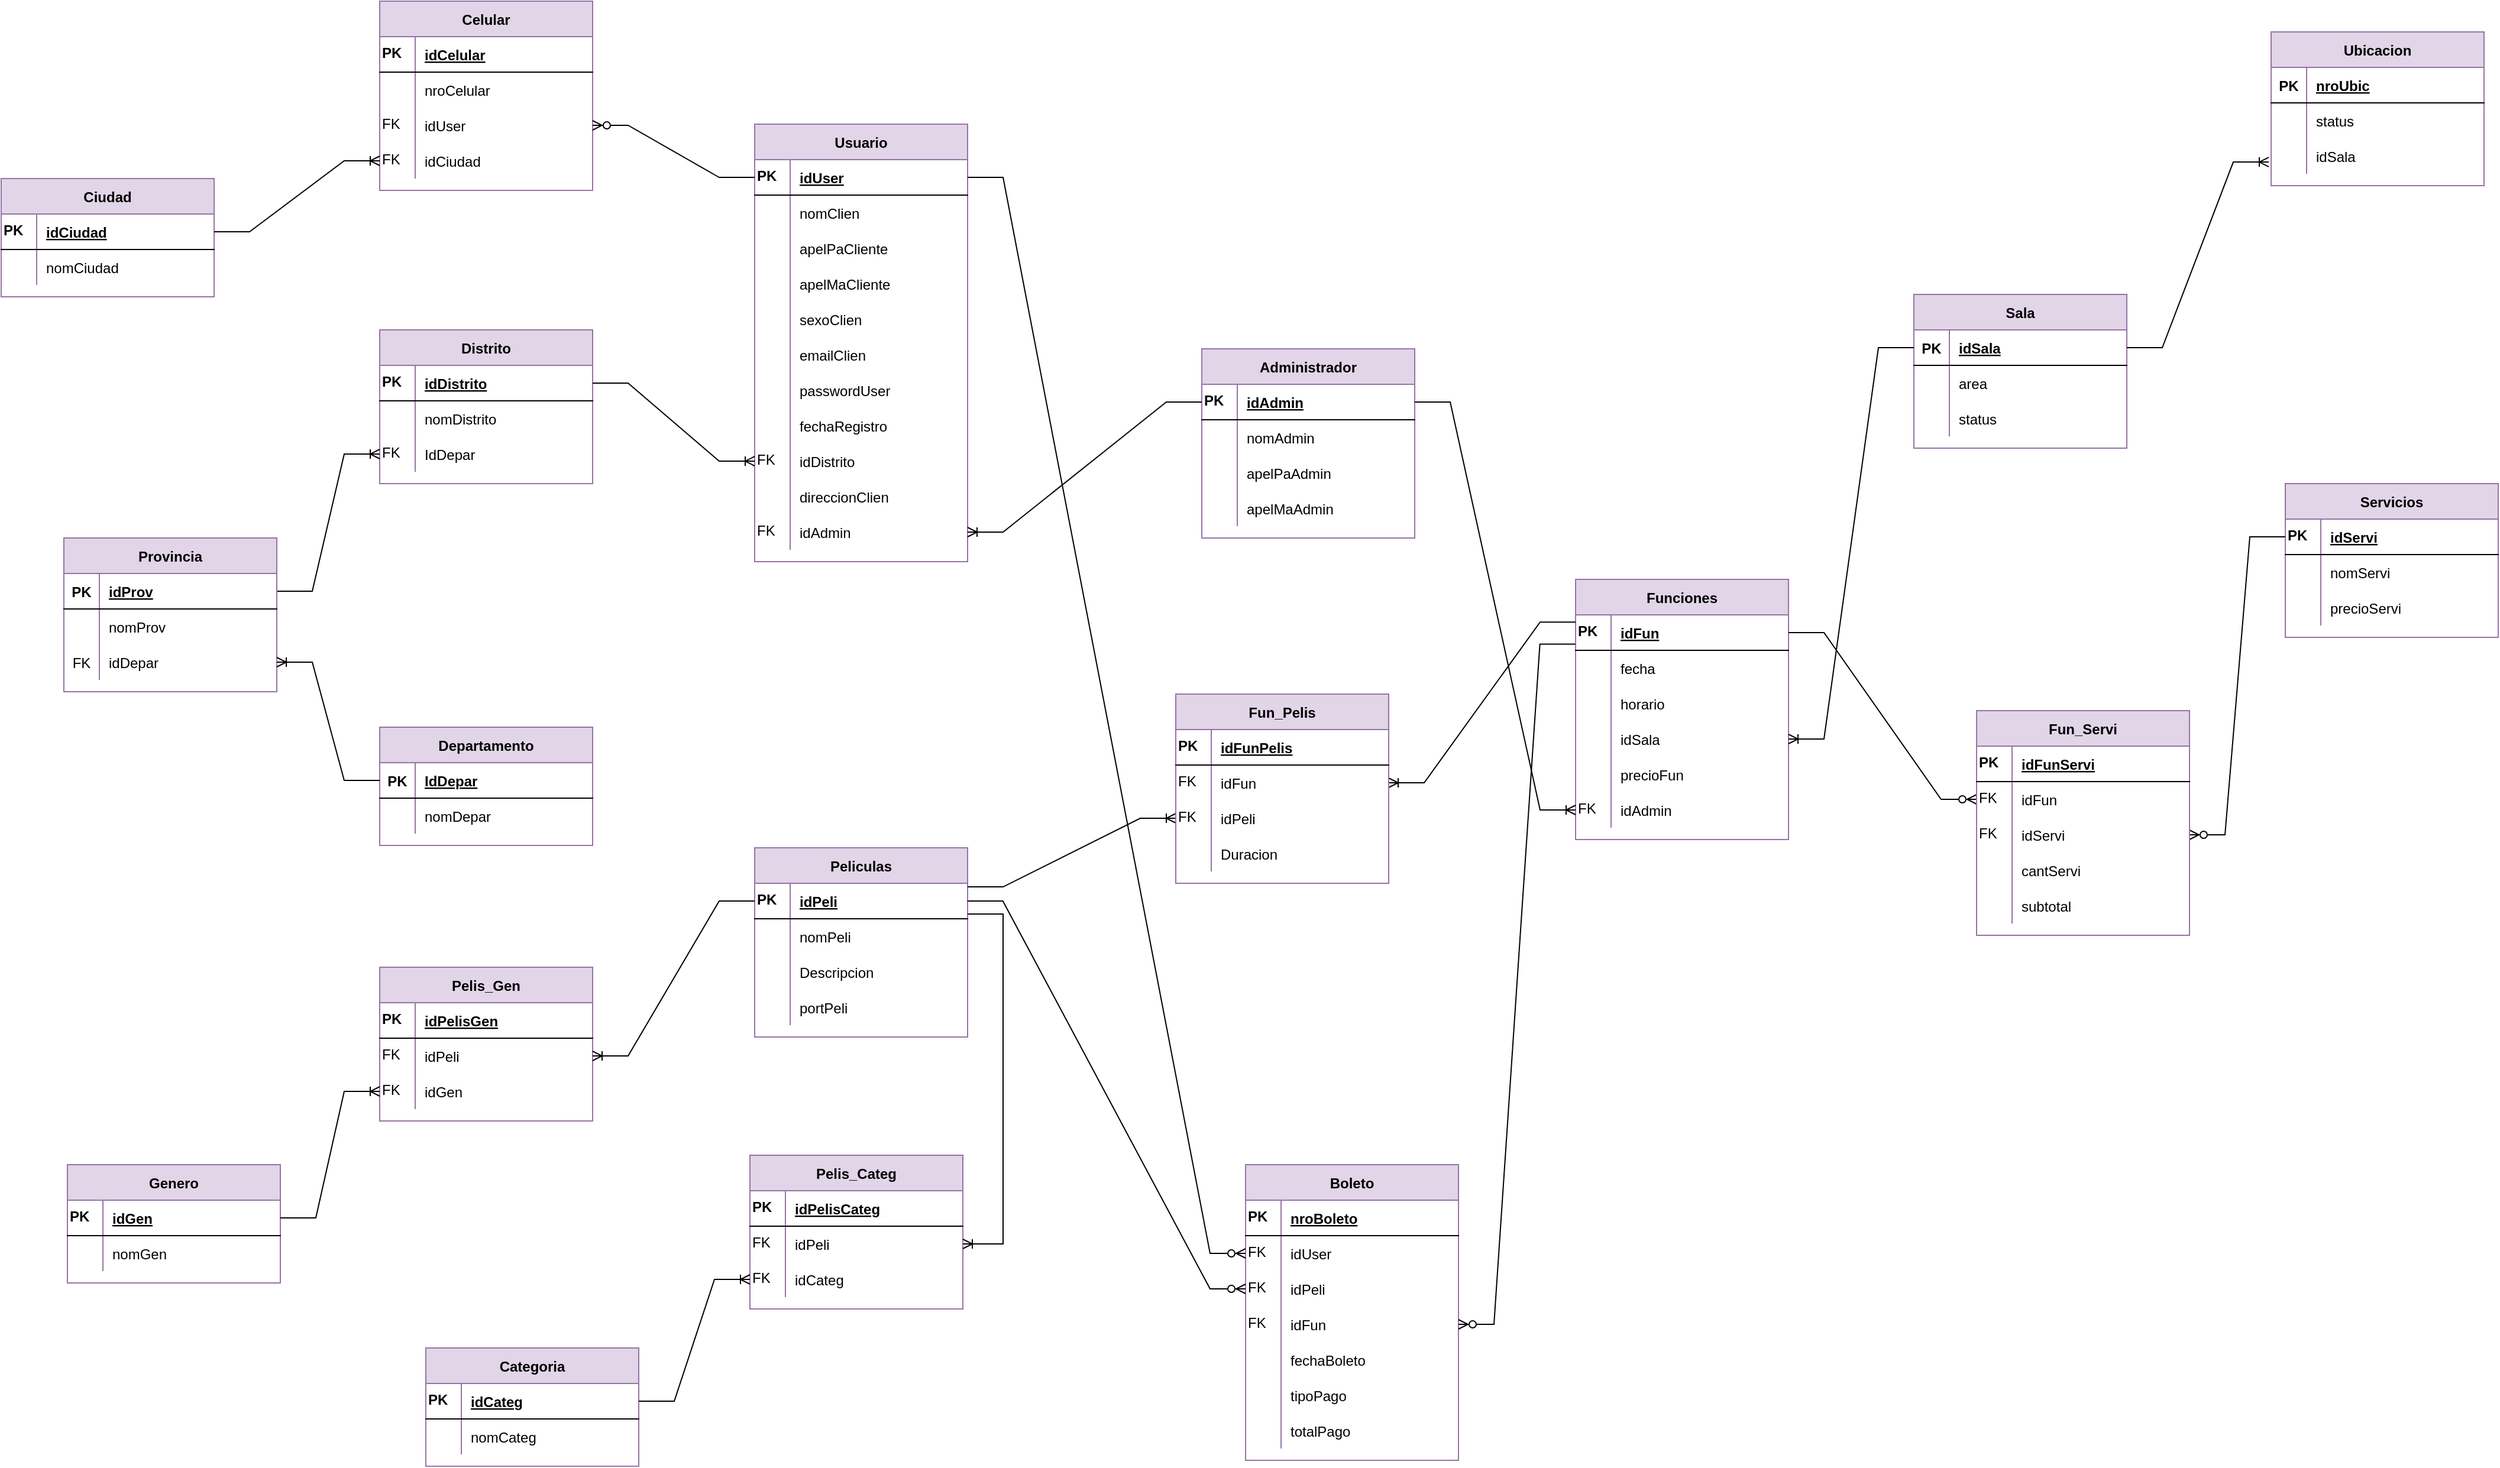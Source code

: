 <mxfile version="15.5.2" type="device"><diagram id="Wld0T0nVEvuaagYTuWcj" name="Página-1"><mxGraphModel dx="2272" dy="2112" grid="0" gridSize="12" guides="1" tooltips="1" connect="0" arrows="1" fold="1" page="0" pageScale="1" pageWidth="827" pageHeight="1169" math="0" shadow="0"><root><mxCell id="0"/><mxCell id="1" parent="0"/><mxCell id="Y-mJzpSh1FgtoebFpC4d-359" value="Usuario" style="shape=table;startSize=30;container=1;collapsible=1;childLayout=tableLayout;fixedRows=1;rowLines=0;fontStyle=1;align=center;resizeLast=1;fillColor=#e1d5e7;strokeColor=#9673a6;" parent="1" vertex="1"><mxGeometry x="2149" y="-172" width="180" height="370" as="geometry"/></mxCell><mxCell id="Y-mJzpSh1FgtoebFpC4d-360" value="" style="shape=partialRectangle;collapsible=0;dropTarget=0;pointerEvents=0;fillColor=none;top=0;left=0;bottom=1;right=0;points=[[0,0.5],[1,0.5]];portConstraint=eastwest;align=left;verticalAlign=top;" parent="Y-mJzpSh1FgtoebFpC4d-359" vertex="1"><mxGeometry y="30" width="180" height="30" as="geometry"/></mxCell><mxCell id="Y-mJzpSh1FgtoebFpC4d-361" value="PK" style="shape=partialRectangle;connectable=0;fillColor=none;top=0;left=0;bottom=0;right=0;fontStyle=1;overflow=hidden;align=left;verticalAlign=top;" parent="Y-mJzpSh1FgtoebFpC4d-360" vertex="1"><mxGeometry width="30" height="30" as="geometry"><mxRectangle width="30" height="30" as="alternateBounds"/></mxGeometry></mxCell><mxCell id="Y-mJzpSh1FgtoebFpC4d-362" value="idUser" style="shape=partialRectangle;connectable=0;fillColor=none;top=0;left=0;bottom=0;right=0;align=left;spacingLeft=6;fontStyle=5;overflow=hidden;" parent="Y-mJzpSh1FgtoebFpC4d-360" vertex="1"><mxGeometry x="30" width="150" height="30" as="geometry"><mxRectangle width="150" height="30" as="alternateBounds"/></mxGeometry></mxCell><mxCell id="Y-mJzpSh1FgtoebFpC4d-363" value="" style="shape=partialRectangle;collapsible=0;dropTarget=0;pointerEvents=0;fillColor=none;top=0;left=0;bottom=0;right=0;points=[[0,0.5],[1,0.5]];portConstraint=eastwest;align=left;verticalAlign=top;" parent="Y-mJzpSh1FgtoebFpC4d-359" vertex="1"><mxGeometry y="60" width="180" height="30" as="geometry"/></mxCell><mxCell id="Y-mJzpSh1FgtoebFpC4d-364" value="" style="shape=partialRectangle;connectable=0;fillColor=none;top=0;left=0;bottom=0;right=0;editable=1;overflow=hidden;align=left;verticalAlign=top;" parent="Y-mJzpSh1FgtoebFpC4d-363" vertex="1"><mxGeometry width="30" height="30" as="geometry"><mxRectangle width="30" height="30" as="alternateBounds"/></mxGeometry></mxCell><mxCell id="Y-mJzpSh1FgtoebFpC4d-365" value="nomClien" style="shape=partialRectangle;connectable=0;fillColor=none;top=0;left=0;bottom=0;right=0;align=left;spacingLeft=6;overflow=hidden;" parent="Y-mJzpSh1FgtoebFpC4d-363" vertex="1"><mxGeometry x="30" width="150" height="30" as="geometry"><mxRectangle width="150" height="30" as="alternateBounds"/></mxGeometry></mxCell><mxCell id="Y-mJzpSh1FgtoebFpC4d-366" value="" style="shape=partialRectangle;collapsible=0;dropTarget=0;pointerEvents=0;fillColor=none;top=0;left=0;bottom=0;right=0;points=[[0,0.5],[1,0.5]];portConstraint=eastwest;align=left;verticalAlign=top;" parent="Y-mJzpSh1FgtoebFpC4d-359" vertex="1"><mxGeometry y="90" width="180" height="30" as="geometry"/></mxCell><mxCell id="Y-mJzpSh1FgtoebFpC4d-367" value="" style="shape=partialRectangle;connectable=0;fillColor=none;top=0;left=0;bottom=0;right=0;editable=1;overflow=hidden;align=left;verticalAlign=top;" parent="Y-mJzpSh1FgtoebFpC4d-366" vertex="1"><mxGeometry width="30" height="30" as="geometry"><mxRectangle width="30" height="30" as="alternateBounds"/></mxGeometry></mxCell><mxCell id="Y-mJzpSh1FgtoebFpC4d-368" value="apelPaCliente" style="shape=partialRectangle;connectable=0;fillColor=none;top=0;left=0;bottom=0;right=0;align=left;spacingLeft=6;overflow=hidden;" parent="Y-mJzpSh1FgtoebFpC4d-366" vertex="1"><mxGeometry x="30" width="150" height="30" as="geometry"><mxRectangle width="150" height="30" as="alternateBounds"/></mxGeometry></mxCell><mxCell id="Ir9jSlWm2HfYFd20Kab5-106" value="" style="shape=partialRectangle;collapsible=0;dropTarget=0;pointerEvents=0;fillColor=none;top=0;left=0;bottom=0;right=0;points=[[0,0.5],[1,0.5]];portConstraint=eastwest;align=left;verticalAlign=top;" parent="Y-mJzpSh1FgtoebFpC4d-359" vertex="1"><mxGeometry y="120" width="180" height="30" as="geometry"/></mxCell><mxCell id="Ir9jSlWm2HfYFd20Kab5-107" value="" style="shape=partialRectangle;connectable=0;fillColor=none;top=0;left=0;bottom=0;right=0;editable=1;overflow=hidden;align=left;verticalAlign=top;" parent="Ir9jSlWm2HfYFd20Kab5-106" vertex="1"><mxGeometry width="30" height="30" as="geometry"><mxRectangle width="30" height="30" as="alternateBounds"/></mxGeometry></mxCell><mxCell id="Ir9jSlWm2HfYFd20Kab5-108" value="apelMaCliente" style="shape=partialRectangle;connectable=0;fillColor=none;top=0;left=0;bottom=0;right=0;align=left;spacingLeft=6;overflow=hidden;" parent="Ir9jSlWm2HfYFd20Kab5-106" vertex="1"><mxGeometry x="30" width="150" height="30" as="geometry"><mxRectangle width="150" height="30" as="alternateBounds"/></mxGeometry></mxCell><mxCell id="Y-mJzpSh1FgtoebFpC4d-369" value="" style="shape=partialRectangle;collapsible=0;dropTarget=0;pointerEvents=0;fillColor=none;top=0;left=0;bottom=0;right=0;points=[[0,0.5],[1,0.5]];portConstraint=eastwest;align=left;verticalAlign=top;" parent="Y-mJzpSh1FgtoebFpC4d-359" vertex="1"><mxGeometry y="150" width="180" height="30" as="geometry"/></mxCell><mxCell id="Y-mJzpSh1FgtoebFpC4d-370" value="" style="shape=partialRectangle;connectable=0;fillColor=none;top=0;left=0;bottom=0;right=0;editable=1;overflow=hidden;align=left;verticalAlign=top;" parent="Y-mJzpSh1FgtoebFpC4d-369" vertex="1"><mxGeometry width="30" height="30" as="geometry"><mxRectangle width="30" height="30" as="alternateBounds"/></mxGeometry></mxCell><mxCell id="Y-mJzpSh1FgtoebFpC4d-371" value="sexoClien" style="shape=partialRectangle;connectable=0;fillColor=none;top=0;left=0;bottom=0;right=0;align=left;spacingLeft=6;overflow=hidden;" parent="Y-mJzpSh1FgtoebFpC4d-369" vertex="1"><mxGeometry x="30" width="150" height="30" as="geometry"><mxRectangle width="150" height="30" as="alternateBounds"/></mxGeometry></mxCell><mxCell id="Y-mJzpSh1FgtoebFpC4d-372" value="" style="shape=partialRectangle;collapsible=0;dropTarget=0;pointerEvents=0;fillColor=none;top=0;left=0;bottom=0;right=0;points=[[0,0.5],[1,0.5]];portConstraint=eastwest;align=left;verticalAlign=top;" parent="Y-mJzpSh1FgtoebFpC4d-359" vertex="1"><mxGeometry y="180" width="180" height="30" as="geometry"/></mxCell><mxCell id="Y-mJzpSh1FgtoebFpC4d-373" value="" style="shape=partialRectangle;connectable=0;fillColor=none;top=0;left=0;bottom=0;right=0;editable=1;overflow=hidden;align=left;verticalAlign=top;" parent="Y-mJzpSh1FgtoebFpC4d-372" vertex="1"><mxGeometry width="30" height="30" as="geometry"><mxRectangle width="30" height="30" as="alternateBounds"/></mxGeometry></mxCell><mxCell id="Y-mJzpSh1FgtoebFpC4d-374" value="emailClien" style="shape=partialRectangle;connectable=0;fillColor=none;top=0;left=0;bottom=0;right=0;align=left;spacingLeft=6;overflow=hidden;" parent="Y-mJzpSh1FgtoebFpC4d-372" vertex="1"><mxGeometry x="30" width="150" height="30" as="geometry"><mxRectangle width="150" height="30" as="alternateBounds"/></mxGeometry></mxCell><mxCell id="Y-mJzpSh1FgtoebFpC4d-375" value="" style="shape=partialRectangle;collapsible=0;dropTarget=0;pointerEvents=0;fillColor=none;top=0;left=0;bottom=0;right=0;points=[[0,0.5],[1,0.5]];portConstraint=eastwest;align=left;verticalAlign=top;" parent="Y-mJzpSh1FgtoebFpC4d-359" vertex="1"><mxGeometry y="210" width="180" height="30" as="geometry"/></mxCell><mxCell id="Y-mJzpSh1FgtoebFpC4d-376" value="" style="shape=partialRectangle;connectable=0;fillColor=none;top=0;left=0;bottom=0;right=0;editable=1;overflow=hidden;align=left;verticalAlign=top;" parent="Y-mJzpSh1FgtoebFpC4d-375" vertex="1"><mxGeometry width="30" height="30" as="geometry"><mxRectangle width="30" height="30" as="alternateBounds"/></mxGeometry></mxCell><mxCell id="Y-mJzpSh1FgtoebFpC4d-377" value="passwordUser" style="shape=partialRectangle;connectable=0;fillColor=none;top=0;left=0;bottom=0;right=0;align=left;spacingLeft=6;overflow=hidden;" parent="Y-mJzpSh1FgtoebFpC4d-375" vertex="1"><mxGeometry x="30" width="150" height="30" as="geometry"><mxRectangle width="150" height="30" as="alternateBounds"/></mxGeometry></mxCell><mxCell id="Y-mJzpSh1FgtoebFpC4d-387" value="" style="shape=partialRectangle;collapsible=0;dropTarget=0;pointerEvents=0;fillColor=none;top=0;left=0;bottom=0;right=0;points=[[0,0.5],[1,0.5]];portConstraint=eastwest;align=left;verticalAlign=top;" parent="Y-mJzpSh1FgtoebFpC4d-359" vertex="1"><mxGeometry y="240" width="180" height="30" as="geometry"/></mxCell><mxCell id="Y-mJzpSh1FgtoebFpC4d-388" value="" style="shape=partialRectangle;connectable=0;fillColor=none;top=0;left=0;bottom=0;right=0;editable=1;overflow=hidden;align=left;verticalAlign=top;" parent="Y-mJzpSh1FgtoebFpC4d-387" vertex="1"><mxGeometry width="30" height="30" as="geometry"><mxRectangle width="30" height="30" as="alternateBounds"/></mxGeometry></mxCell><mxCell id="Y-mJzpSh1FgtoebFpC4d-389" value="fechaRegistro" style="shape=partialRectangle;connectable=0;fillColor=none;top=0;left=0;bottom=0;right=0;align=left;spacingLeft=6;overflow=hidden;" parent="Y-mJzpSh1FgtoebFpC4d-387" vertex="1"><mxGeometry x="30" width="150" height="30" as="geometry"><mxRectangle width="150" height="30" as="alternateBounds"/></mxGeometry></mxCell><mxCell id="Y-mJzpSh1FgtoebFpC4d-390" value="" style="shape=partialRectangle;collapsible=0;dropTarget=0;pointerEvents=0;fillColor=none;top=0;left=0;bottom=0;right=0;points=[[0,0.5],[1,0.5]];portConstraint=eastwest;align=left;verticalAlign=top;" parent="Y-mJzpSh1FgtoebFpC4d-359" vertex="1"><mxGeometry y="270" width="180" height="30" as="geometry"/></mxCell><mxCell id="Y-mJzpSh1FgtoebFpC4d-391" value="FK" style="shape=partialRectangle;connectable=0;fillColor=none;top=0;left=0;bottom=0;right=0;editable=1;overflow=hidden;align=left;verticalAlign=top;" parent="Y-mJzpSh1FgtoebFpC4d-390" vertex="1"><mxGeometry width="30" height="30" as="geometry"><mxRectangle width="30" height="30" as="alternateBounds"/></mxGeometry></mxCell><mxCell id="Y-mJzpSh1FgtoebFpC4d-392" value="idDistrito" style="shape=partialRectangle;connectable=0;fillColor=none;top=0;left=0;bottom=0;right=0;align=left;spacingLeft=6;overflow=hidden;" parent="Y-mJzpSh1FgtoebFpC4d-390" vertex="1"><mxGeometry x="30" width="150" height="30" as="geometry"><mxRectangle width="150" height="30" as="alternateBounds"/></mxGeometry></mxCell><mxCell id="Y-mJzpSh1FgtoebFpC4d-384" value="" style="shape=partialRectangle;collapsible=0;dropTarget=0;pointerEvents=0;fillColor=none;top=0;left=0;bottom=0;right=0;points=[[0,0.5],[1,0.5]];portConstraint=eastwest;align=left;verticalAlign=top;" parent="Y-mJzpSh1FgtoebFpC4d-359" vertex="1"><mxGeometry y="300" width="180" height="30" as="geometry"/></mxCell><mxCell id="Y-mJzpSh1FgtoebFpC4d-385" value="" style="shape=partialRectangle;connectable=0;fillColor=none;top=0;left=0;bottom=0;right=0;editable=1;overflow=hidden;align=left;verticalAlign=top;" parent="Y-mJzpSh1FgtoebFpC4d-384" vertex="1"><mxGeometry width="30" height="30" as="geometry"><mxRectangle width="30" height="30" as="alternateBounds"/></mxGeometry></mxCell><mxCell id="Y-mJzpSh1FgtoebFpC4d-386" value="direccionClien" style="shape=partialRectangle;connectable=0;fillColor=none;top=0;left=0;bottom=0;right=0;align=left;spacingLeft=6;overflow=hidden;" parent="Y-mJzpSh1FgtoebFpC4d-384" vertex="1"><mxGeometry x="30" width="150" height="30" as="geometry"><mxRectangle width="150" height="30" as="alternateBounds"/></mxGeometry></mxCell><mxCell id="Y-mJzpSh1FgtoebFpC4d-649" value="" style="shape=partialRectangle;collapsible=0;dropTarget=0;pointerEvents=0;fillColor=none;top=0;left=0;bottom=0;right=0;points=[[0,0.5],[1,0.5]];portConstraint=eastwest;align=left;verticalAlign=top;" parent="Y-mJzpSh1FgtoebFpC4d-359" vertex="1"><mxGeometry y="330" width="180" height="30" as="geometry"/></mxCell><mxCell id="Y-mJzpSh1FgtoebFpC4d-650" value="FK" style="shape=partialRectangle;connectable=0;fillColor=none;top=0;left=0;bottom=0;right=0;editable=1;overflow=hidden;align=left;verticalAlign=top;" parent="Y-mJzpSh1FgtoebFpC4d-649" vertex="1"><mxGeometry width="30" height="30" as="geometry"><mxRectangle width="30" height="30" as="alternateBounds"/></mxGeometry></mxCell><mxCell id="Y-mJzpSh1FgtoebFpC4d-651" value="idAdmin" style="shape=partialRectangle;connectable=0;fillColor=none;top=0;left=0;bottom=0;right=0;align=left;spacingLeft=6;overflow=hidden;" parent="Y-mJzpSh1FgtoebFpC4d-649" vertex="1"><mxGeometry x="30" width="150" height="30" as="geometry"><mxRectangle width="150" height="30" as="alternateBounds"/></mxGeometry></mxCell><mxCell id="Y-mJzpSh1FgtoebFpC4d-396" value="Celular" style="shape=table;startSize=30;container=1;collapsible=1;childLayout=tableLayout;fixedRows=1;rowLines=0;fontStyle=1;align=center;resizeLast=1;fillColor=#e1d5e7;strokeColor=#9673a6;" parent="1" vertex="1"><mxGeometry x="1832" y="-276" width="180" height="160" as="geometry"/></mxCell><mxCell id="Y-mJzpSh1FgtoebFpC4d-397" value="" style="shape=partialRectangle;collapsible=0;dropTarget=0;pointerEvents=0;fillColor=none;top=0;left=0;bottom=1;right=0;points=[[0,0.5],[1,0.5]];portConstraint=eastwest;align=left;verticalAlign=top;" parent="Y-mJzpSh1FgtoebFpC4d-396" vertex="1"><mxGeometry y="30" width="180" height="30" as="geometry"/></mxCell><mxCell id="Y-mJzpSh1FgtoebFpC4d-398" value="PK" style="shape=partialRectangle;connectable=0;fillColor=none;top=0;left=0;bottom=0;right=0;fontStyle=1;overflow=hidden;align=left;verticalAlign=top;" parent="Y-mJzpSh1FgtoebFpC4d-397" vertex="1"><mxGeometry width="30" height="30" as="geometry"><mxRectangle width="30" height="30" as="alternateBounds"/></mxGeometry></mxCell><mxCell id="Y-mJzpSh1FgtoebFpC4d-399" value="idCelular" style="shape=partialRectangle;connectable=0;fillColor=none;top=0;left=0;bottom=0;right=0;align=left;spacingLeft=6;fontStyle=5;overflow=hidden;" parent="Y-mJzpSh1FgtoebFpC4d-397" vertex="1"><mxGeometry x="30" width="150" height="30" as="geometry"><mxRectangle width="150" height="30" as="alternateBounds"/></mxGeometry></mxCell><mxCell id="Y-mJzpSh1FgtoebFpC4d-400" value="" style="shape=partialRectangle;collapsible=0;dropTarget=0;pointerEvents=0;fillColor=none;top=0;left=0;bottom=0;right=0;points=[[0,0.5],[1,0.5]];portConstraint=eastwest;align=left;verticalAlign=top;" parent="Y-mJzpSh1FgtoebFpC4d-396" vertex="1"><mxGeometry y="60" width="180" height="30" as="geometry"/></mxCell><mxCell id="Y-mJzpSh1FgtoebFpC4d-401" value="" style="shape=partialRectangle;connectable=0;fillColor=none;top=0;left=0;bottom=0;right=0;editable=1;overflow=hidden;align=left;verticalAlign=top;" parent="Y-mJzpSh1FgtoebFpC4d-400" vertex="1"><mxGeometry width="30" height="30" as="geometry"><mxRectangle width="30" height="30" as="alternateBounds"/></mxGeometry></mxCell><mxCell id="Y-mJzpSh1FgtoebFpC4d-402" value="nroCelular" style="shape=partialRectangle;connectable=0;fillColor=none;top=0;left=0;bottom=0;right=0;align=left;spacingLeft=6;overflow=hidden;" parent="Y-mJzpSh1FgtoebFpC4d-400" vertex="1"><mxGeometry x="30" width="150" height="30" as="geometry"><mxRectangle width="150" height="30" as="alternateBounds"/></mxGeometry></mxCell><mxCell id="Y-mJzpSh1FgtoebFpC4d-403" value="" style="shape=partialRectangle;collapsible=0;dropTarget=0;pointerEvents=0;fillColor=none;top=0;left=0;bottom=0;right=0;points=[[0,0.5],[1,0.5]];portConstraint=eastwest;align=left;verticalAlign=top;" parent="Y-mJzpSh1FgtoebFpC4d-396" vertex="1"><mxGeometry y="90" width="180" height="30" as="geometry"/></mxCell><mxCell id="Y-mJzpSh1FgtoebFpC4d-404" value="FK" style="shape=partialRectangle;connectable=0;fillColor=none;top=0;left=0;bottom=0;right=0;editable=1;overflow=hidden;align=left;verticalAlign=top;" parent="Y-mJzpSh1FgtoebFpC4d-403" vertex="1"><mxGeometry width="30" height="30" as="geometry"><mxRectangle width="30" height="30" as="alternateBounds"/></mxGeometry></mxCell><mxCell id="Y-mJzpSh1FgtoebFpC4d-405" value="idUser" style="shape=partialRectangle;connectable=0;fillColor=none;top=0;left=0;bottom=0;right=0;align=left;spacingLeft=6;overflow=hidden;" parent="Y-mJzpSh1FgtoebFpC4d-403" vertex="1"><mxGeometry x="30" width="150" height="30" as="geometry"><mxRectangle width="150" height="30" as="alternateBounds"/></mxGeometry></mxCell><mxCell id="Y-mJzpSh1FgtoebFpC4d-467" value="" style="shape=partialRectangle;collapsible=0;dropTarget=0;pointerEvents=0;fillColor=none;top=0;left=0;bottom=0;right=0;points=[[0,0.5],[1,0.5]];portConstraint=eastwest;align=left;verticalAlign=top;" parent="Y-mJzpSh1FgtoebFpC4d-396" vertex="1"><mxGeometry y="120" width="180" height="30" as="geometry"/></mxCell><mxCell id="Y-mJzpSh1FgtoebFpC4d-468" value="FK" style="shape=partialRectangle;connectable=0;fillColor=none;top=0;left=0;bottom=0;right=0;editable=1;overflow=hidden;align=left;verticalAlign=top;" parent="Y-mJzpSh1FgtoebFpC4d-467" vertex="1"><mxGeometry width="30" height="30" as="geometry"><mxRectangle width="30" height="30" as="alternateBounds"/></mxGeometry></mxCell><mxCell id="Y-mJzpSh1FgtoebFpC4d-469" value="idCiudad" style="shape=partialRectangle;connectable=0;fillColor=none;top=0;left=0;bottom=0;right=0;align=left;spacingLeft=6;overflow=hidden;" parent="Y-mJzpSh1FgtoebFpC4d-467" vertex="1"><mxGeometry x="30" width="150" height="30" as="geometry"><mxRectangle width="150" height="30" as="alternateBounds"/></mxGeometry></mxCell><mxCell id="Y-mJzpSh1FgtoebFpC4d-422" value="Distrito" style="shape=table;startSize=30;container=1;collapsible=1;childLayout=tableLayout;fixedRows=1;rowLines=0;fontStyle=1;align=center;resizeLast=1;fillColor=#e1d5e7;strokeColor=#9673a6;" parent="1" vertex="1"><mxGeometry x="1832" y="2" width="180" height="130" as="geometry"/></mxCell><mxCell id="Y-mJzpSh1FgtoebFpC4d-423" value="" style="shape=partialRectangle;collapsible=0;dropTarget=0;pointerEvents=0;fillColor=none;top=0;left=0;bottom=1;right=0;points=[[0,0.5],[1,0.5]];portConstraint=eastwest;align=left;verticalAlign=top;" parent="Y-mJzpSh1FgtoebFpC4d-422" vertex="1"><mxGeometry y="30" width="180" height="30" as="geometry"/></mxCell><mxCell id="Y-mJzpSh1FgtoebFpC4d-424" value="PK" style="shape=partialRectangle;connectable=0;fillColor=none;top=0;left=0;bottom=0;right=0;fontStyle=1;overflow=hidden;align=left;verticalAlign=top;" parent="Y-mJzpSh1FgtoebFpC4d-423" vertex="1"><mxGeometry width="30" height="30" as="geometry"><mxRectangle width="30" height="30" as="alternateBounds"/></mxGeometry></mxCell><mxCell id="Y-mJzpSh1FgtoebFpC4d-425" value="idDistrito" style="shape=partialRectangle;connectable=0;fillColor=none;top=0;left=0;bottom=0;right=0;align=left;spacingLeft=6;fontStyle=5;overflow=hidden;" parent="Y-mJzpSh1FgtoebFpC4d-423" vertex="1"><mxGeometry x="30" width="150" height="30" as="geometry"><mxRectangle width="150" height="30" as="alternateBounds"/></mxGeometry></mxCell><mxCell id="Y-mJzpSh1FgtoebFpC4d-426" value="" style="shape=partialRectangle;collapsible=0;dropTarget=0;pointerEvents=0;fillColor=none;top=0;left=0;bottom=0;right=0;points=[[0,0.5],[1,0.5]];portConstraint=eastwest;align=left;verticalAlign=top;" parent="Y-mJzpSh1FgtoebFpC4d-422" vertex="1"><mxGeometry y="60" width="180" height="30" as="geometry"/></mxCell><mxCell id="Y-mJzpSh1FgtoebFpC4d-427" value="" style="shape=partialRectangle;connectable=0;fillColor=none;top=0;left=0;bottom=0;right=0;editable=1;overflow=hidden;align=left;verticalAlign=top;" parent="Y-mJzpSh1FgtoebFpC4d-426" vertex="1"><mxGeometry width="30" height="30" as="geometry"><mxRectangle width="30" height="30" as="alternateBounds"/></mxGeometry></mxCell><mxCell id="Y-mJzpSh1FgtoebFpC4d-428" value="nomDistrito" style="shape=partialRectangle;connectable=0;fillColor=none;top=0;left=0;bottom=0;right=0;align=left;spacingLeft=6;overflow=hidden;" parent="Y-mJzpSh1FgtoebFpC4d-426" vertex="1"><mxGeometry x="30" width="150" height="30" as="geometry"><mxRectangle width="150" height="30" as="alternateBounds"/></mxGeometry></mxCell><mxCell id="fCscE7GirP25R8h3NxC2-14" value="" style="shape=partialRectangle;collapsible=0;dropTarget=0;pointerEvents=0;fillColor=none;top=0;left=0;bottom=0;right=0;points=[[0,0.5],[1,0.5]];portConstraint=eastwest;align=left;verticalAlign=top;" parent="Y-mJzpSh1FgtoebFpC4d-422" vertex="1"><mxGeometry y="90" width="180" height="30" as="geometry"/></mxCell><mxCell id="fCscE7GirP25R8h3NxC2-15" value="FK" style="shape=partialRectangle;connectable=0;fillColor=none;top=0;left=0;bottom=0;right=0;editable=1;overflow=hidden;align=left;verticalAlign=top;" parent="fCscE7GirP25R8h3NxC2-14" vertex="1"><mxGeometry width="30" height="30" as="geometry"><mxRectangle width="30" height="30" as="alternateBounds"/></mxGeometry></mxCell><mxCell id="fCscE7GirP25R8h3NxC2-16" value="IdDepar" style="shape=partialRectangle;connectable=0;fillColor=none;top=0;left=0;bottom=0;right=0;align=left;spacingLeft=6;overflow=hidden;" parent="fCscE7GirP25R8h3NxC2-14" vertex="1"><mxGeometry x="30" width="150" height="30" as="geometry"><mxRectangle width="150" height="30" as="alternateBounds"/></mxGeometry></mxCell><mxCell id="Y-mJzpSh1FgtoebFpC4d-435" value="Administrador" style="shape=table;startSize=30;container=1;collapsible=1;childLayout=tableLayout;fixedRows=1;rowLines=0;fontStyle=1;align=center;resizeLast=1;fillColor=#e1d5e7;strokeColor=#9673a6;" parent="1" vertex="1"><mxGeometry x="2527" y="18" width="180" height="160" as="geometry"/></mxCell><mxCell id="Y-mJzpSh1FgtoebFpC4d-436" value="" style="shape=partialRectangle;collapsible=0;dropTarget=0;pointerEvents=0;fillColor=none;top=0;left=0;bottom=1;right=0;points=[[0,0.5],[1,0.5]];portConstraint=eastwest;align=left;verticalAlign=top;" parent="Y-mJzpSh1FgtoebFpC4d-435" vertex="1"><mxGeometry y="30" width="180" height="30" as="geometry"/></mxCell><mxCell id="Y-mJzpSh1FgtoebFpC4d-437" value="PK" style="shape=partialRectangle;connectable=0;fillColor=none;top=0;left=0;bottom=0;right=0;fontStyle=1;overflow=hidden;align=left;verticalAlign=top;" parent="Y-mJzpSh1FgtoebFpC4d-436" vertex="1"><mxGeometry width="30" height="30" as="geometry"><mxRectangle width="30" height="30" as="alternateBounds"/></mxGeometry></mxCell><mxCell id="Y-mJzpSh1FgtoebFpC4d-438" value="idAdmin" style="shape=partialRectangle;connectable=0;fillColor=none;top=0;left=0;bottom=0;right=0;align=left;spacingLeft=6;fontStyle=5;overflow=hidden;" parent="Y-mJzpSh1FgtoebFpC4d-436" vertex="1"><mxGeometry x="30" width="150" height="30" as="geometry"><mxRectangle width="150" height="30" as="alternateBounds"/></mxGeometry></mxCell><mxCell id="Y-mJzpSh1FgtoebFpC4d-439" value="" style="shape=partialRectangle;collapsible=0;dropTarget=0;pointerEvents=0;fillColor=none;top=0;left=0;bottom=0;right=0;points=[[0,0.5],[1,0.5]];portConstraint=eastwest;align=left;verticalAlign=top;" parent="Y-mJzpSh1FgtoebFpC4d-435" vertex="1"><mxGeometry y="60" width="180" height="30" as="geometry"/></mxCell><mxCell id="Y-mJzpSh1FgtoebFpC4d-440" value="" style="shape=partialRectangle;connectable=0;fillColor=none;top=0;left=0;bottom=0;right=0;editable=1;overflow=hidden;align=left;verticalAlign=top;" parent="Y-mJzpSh1FgtoebFpC4d-439" vertex="1"><mxGeometry width="30" height="30" as="geometry"><mxRectangle width="30" height="30" as="alternateBounds"/></mxGeometry></mxCell><mxCell id="Y-mJzpSh1FgtoebFpC4d-441" value="nomAdmin" style="shape=partialRectangle;connectable=0;fillColor=none;top=0;left=0;bottom=0;right=0;align=left;spacingLeft=6;overflow=hidden;" parent="Y-mJzpSh1FgtoebFpC4d-439" vertex="1"><mxGeometry x="30" width="150" height="30" as="geometry"><mxRectangle width="150" height="30" as="alternateBounds"/></mxGeometry></mxCell><mxCell id="Y-mJzpSh1FgtoebFpC4d-442" value="" style="shape=partialRectangle;collapsible=0;dropTarget=0;pointerEvents=0;fillColor=none;top=0;left=0;bottom=0;right=0;points=[[0,0.5],[1,0.5]];portConstraint=eastwest;align=left;verticalAlign=top;" parent="Y-mJzpSh1FgtoebFpC4d-435" vertex="1"><mxGeometry y="90" width="180" height="30" as="geometry"/></mxCell><mxCell id="Y-mJzpSh1FgtoebFpC4d-443" value="" style="shape=partialRectangle;connectable=0;fillColor=none;top=0;left=0;bottom=0;right=0;editable=1;overflow=hidden;align=left;verticalAlign=top;" parent="Y-mJzpSh1FgtoebFpC4d-442" vertex="1"><mxGeometry width="30" height="30" as="geometry"><mxRectangle width="30" height="30" as="alternateBounds"/></mxGeometry></mxCell><mxCell id="Y-mJzpSh1FgtoebFpC4d-444" value="apelPaAdmin" style="shape=partialRectangle;connectable=0;fillColor=none;top=0;left=0;bottom=0;right=0;align=left;spacingLeft=6;overflow=hidden;" parent="Y-mJzpSh1FgtoebFpC4d-442" vertex="1"><mxGeometry x="30" width="150" height="30" as="geometry"><mxRectangle width="150" height="30" as="alternateBounds"/></mxGeometry></mxCell><mxCell id="AhPF0Cl-QAg_pw8Kndly-1" value="" style="shape=partialRectangle;collapsible=0;dropTarget=0;pointerEvents=0;fillColor=none;top=0;left=0;bottom=0;right=0;points=[[0,0.5],[1,0.5]];portConstraint=eastwest;align=left;verticalAlign=top;" parent="Y-mJzpSh1FgtoebFpC4d-435" vertex="1"><mxGeometry y="120" width="180" height="30" as="geometry"/></mxCell><mxCell id="AhPF0Cl-QAg_pw8Kndly-2" value="" style="shape=partialRectangle;connectable=0;fillColor=none;top=0;left=0;bottom=0;right=0;editable=1;overflow=hidden;align=left;verticalAlign=top;" parent="AhPF0Cl-QAg_pw8Kndly-1" vertex="1"><mxGeometry width="30" height="30" as="geometry"><mxRectangle width="30" height="30" as="alternateBounds"/></mxGeometry></mxCell><mxCell id="AhPF0Cl-QAg_pw8Kndly-3" value="apelMaAdmin" style="shape=partialRectangle;connectable=0;fillColor=none;top=0;left=0;bottom=0;right=0;align=left;spacingLeft=6;overflow=hidden;" parent="AhPF0Cl-QAg_pw8Kndly-1" vertex="1"><mxGeometry x="30" width="150" height="30" as="geometry"><mxRectangle width="150" height="30" as="alternateBounds"/></mxGeometry></mxCell><mxCell id="Y-mJzpSh1FgtoebFpC4d-454" value="Ciudad" style="shape=table;startSize=30;container=1;collapsible=1;childLayout=tableLayout;fixedRows=1;rowLines=0;fontStyle=1;align=center;resizeLast=1;fillColor=#e1d5e7;strokeColor=#9673a6;" parent="1" vertex="1"><mxGeometry x="1512" y="-126" width="180" height="100" as="geometry"/></mxCell><mxCell id="Y-mJzpSh1FgtoebFpC4d-455" value="" style="shape=partialRectangle;collapsible=0;dropTarget=0;pointerEvents=0;fillColor=none;top=0;left=0;bottom=1;right=0;points=[[0,0.5],[1,0.5]];portConstraint=eastwest;align=left;verticalAlign=top;" parent="Y-mJzpSh1FgtoebFpC4d-454" vertex="1"><mxGeometry y="30" width="180" height="30" as="geometry"/></mxCell><mxCell id="Y-mJzpSh1FgtoebFpC4d-456" value="PK" style="shape=partialRectangle;connectable=0;fillColor=none;top=0;left=0;bottom=0;right=0;fontStyle=1;overflow=hidden;align=left;verticalAlign=top;" parent="Y-mJzpSh1FgtoebFpC4d-455" vertex="1"><mxGeometry width="30" height="30" as="geometry"><mxRectangle width="30" height="30" as="alternateBounds"/></mxGeometry></mxCell><mxCell id="Y-mJzpSh1FgtoebFpC4d-457" value="idCiudad" style="shape=partialRectangle;connectable=0;fillColor=none;top=0;left=0;bottom=0;right=0;align=left;spacingLeft=6;fontStyle=5;overflow=hidden;" parent="Y-mJzpSh1FgtoebFpC4d-455" vertex="1"><mxGeometry x="30" width="150" height="30" as="geometry"><mxRectangle width="150" height="30" as="alternateBounds"/></mxGeometry></mxCell><mxCell id="Y-mJzpSh1FgtoebFpC4d-458" value="" style="shape=partialRectangle;collapsible=0;dropTarget=0;pointerEvents=0;fillColor=none;top=0;left=0;bottom=0;right=0;points=[[0,0.5],[1,0.5]];portConstraint=eastwest;align=left;verticalAlign=top;" parent="Y-mJzpSh1FgtoebFpC4d-454" vertex="1"><mxGeometry y="60" width="180" height="30" as="geometry"/></mxCell><mxCell id="Y-mJzpSh1FgtoebFpC4d-459" value="" style="shape=partialRectangle;connectable=0;fillColor=none;top=0;left=0;bottom=0;right=0;editable=1;overflow=hidden;align=left;verticalAlign=top;" parent="Y-mJzpSh1FgtoebFpC4d-458" vertex="1"><mxGeometry width="30" height="30" as="geometry"><mxRectangle width="30" height="30" as="alternateBounds"/></mxGeometry></mxCell><mxCell id="Y-mJzpSh1FgtoebFpC4d-460" value="nomCiudad" style="shape=partialRectangle;connectable=0;fillColor=none;top=0;left=0;bottom=0;right=0;align=left;spacingLeft=6;overflow=hidden;" parent="Y-mJzpSh1FgtoebFpC4d-458" vertex="1"><mxGeometry x="30" width="150" height="30" as="geometry"><mxRectangle width="150" height="30" as="alternateBounds"/></mxGeometry></mxCell><mxCell id="Y-mJzpSh1FgtoebFpC4d-470" value="Funciones" style="shape=table;startSize=30;container=1;collapsible=1;childLayout=tableLayout;fixedRows=1;rowLines=0;fontStyle=1;align=center;resizeLast=1;fillColor=#e1d5e7;strokeColor=#9673a6;" parent="1" vertex="1"><mxGeometry x="2843" y="213" width="180" height="220" as="geometry"/></mxCell><mxCell id="Y-mJzpSh1FgtoebFpC4d-471" value="" style="shape=partialRectangle;collapsible=0;dropTarget=0;pointerEvents=0;fillColor=none;top=0;left=0;bottom=1;right=0;points=[[0,0.5],[1,0.5]];portConstraint=eastwest;align=left;verticalAlign=top;" parent="Y-mJzpSh1FgtoebFpC4d-470" vertex="1"><mxGeometry y="30" width="180" height="30" as="geometry"/></mxCell><mxCell id="Y-mJzpSh1FgtoebFpC4d-472" value="PK" style="shape=partialRectangle;connectable=0;fillColor=none;top=0;left=0;bottom=0;right=0;fontStyle=1;overflow=hidden;align=left;verticalAlign=top;" parent="Y-mJzpSh1FgtoebFpC4d-471" vertex="1"><mxGeometry width="30" height="30" as="geometry"><mxRectangle width="30" height="30" as="alternateBounds"/></mxGeometry></mxCell><mxCell id="Y-mJzpSh1FgtoebFpC4d-473" value="idFun" style="shape=partialRectangle;connectable=0;fillColor=none;top=0;left=0;bottom=0;right=0;align=left;spacingLeft=6;fontStyle=5;overflow=hidden;" parent="Y-mJzpSh1FgtoebFpC4d-471" vertex="1"><mxGeometry x="30" width="150" height="30" as="geometry"><mxRectangle width="150" height="30" as="alternateBounds"/></mxGeometry></mxCell><mxCell id="-z5ehAb77B_BlPenPmHP-33" value="" style="shape=partialRectangle;collapsible=0;dropTarget=0;pointerEvents=0;fillColor=none;top=0;left=0;bottom=0;right=0;points=[[0,0.5],[1,0.5]];portConstraint=eastwest;align=left;verticalAlign=top;" vertex="1" parent="Y-mJzpSh1FgtoebFpC4d-470"><mxGeometry y="60" width="180" height="30" as="geometry"/></mxCell><mxCell id="-z5ehAb77B_BlPenPmHP-34" value="" style="shape=partialRectangle;connectable=0;fillColor=none;top=0;left=0;bottom=0;right=0;editable=1;overflow=hidden;align=left;verticalAlign=top;" vertex="1" parent="-z5ehAb77B_BlPenPmHP-33"><mxGeometry width="30" height="30" as="geometry"><mxRectangle width="30" height="30" as="alternateBounds"/></mxGeometry></mxCell><mxCell id="-z5ehAb77B_BlPenPmHP-35" value="fecha" style="shape=partialRectangle;connectable=0;fillColor=none;top=0;left=0;bottom=0;right=0;align=left;spacingLeft=6;overflow=hidden;" vertex="1" parent="-z5ehAb77B_BlPenPmHP-33"><mxGeometry x="30" width="150" height="30" as="geometry"><mxRectangle width="150" height="30" as="alternateBounds"/></mxGeometry></mxCell><mxCell id="Y-mJzpSh1FgtoebFpC4d-474" value="" style="shape=partialRectangle;collapsible=0;dropTarget=0;pointerEvents=0;fillColor=none;top=0;left=0;bottom=0;right=0;points=[[0,0.5],[1,0.5]];portConstraint=eastwest;align=left;verticalAlign=top;" parent="Y-mJzpSh1FgtoebFpC4d-470" vertex="1"><mxGeometry y="90" width="180" height="30" as="geometry"/></mxCell><mxCell id="Y-mJzpSh1FgtoebFpC4d-475" value="" style="shape=partialRectangle;connectable=0;fillColor=none;top=0;left=0;bottom=0;right=0;editable=1;overflow=hidden;align=left;verticalAlign=top;" parent="Y-mJzpSh1FgtoebFpC4d-474" vertex="1"><mxGeometry width="30" height="30" as="geometry"><mxRectangle width="30" height="30" as="alternateBounds"/></mxGeometry></mxCell><mxCell id="Y-mJzpSh1FgtoebFpC4d-476" value="horario" style="shape=partialRectangle;connectable=0;fillColor=none;top=0;left=0;bottom=0;right=0;align=left;spacingLeft=6;overflow=hidden;" parent="Y-mJzpSh1FgtoebFpC4d-474" vertex="1"><mxGeometry x="30" width="150" height="30" as="geometry"><mxRectangle width="150" height="30" as="alternateBounds"/></mxGeometry></mxCell><mxCell id="Y-mJzpSh1FgtoebFpC4d-483" value="" style="shape=partialRectangle;collapsible=0;dropTarget=0;pointerEvents=0;fillColor=none;top=0;left=0;bottom=0;right=0;points=[[0,0.5],[1,0.5]];portConstraint=eastwest;align=left;verticalAlign=top;" parent="Y-mJzpSh1FgtoebFpC4d-470" vertex="1"><mxGeometry y="120" width="180" height="30" as="geometry"/></mxCell><mxCell id="Y-mJzpSh1FgtoebFpC4d-484" value="" style="shape=partialRectangle;connectable=0;fillColor=none;top=0;left=0;bottom=0;right=0;editable=1;overflow=hidden;align=left;verticalAlign=top;" parent="Y-mJzpSh1FgtoebFpC4d-483" vertex="1"><mxGeometry width="30" height="30" as="geometry"><mxRectangle width="30" height="30" as="alternateBounds"/></mxGeometry></mxCell><mxCell id="Y-mJzpSh1FgtoebFpC4d-485" value="idSala" style="shape=partialRectangle;connectable=0;fillColor=none;top=0;left=0;bottom=0;right=0;align=left;spacingLeft=6;overflow=hidden;" parent="Y-mJzpSh1FgtoebFpC4d-483" vertex="1"><mxGeometry x="30" width="150" height="30" as="geometry"><mxRectangle width="150" height="30" as="alternateBounds"/></mxGeometry></mxCell><mxCell id="Y-mJzpSh1FgtoebFpC4d-601" value="" style="shape=partialRectangle;collapsible=0;dropTarget=0;pointerEvents=0;fillColor=none;top=0;left=0;bottom=0;right=0;points=[[0,0.5],[1,0.5]];portConstraint=eastwest;align=left;verticalAlign=top;" parent="Y-mJzpSh1FgtoebFpC4d-470" vertex="1"><mxGeometry y="150" width="180" height="30" as="geometry"/></mxCell><mxCell id="Y-mJzpSh1FgtoebFpC4d-602" value="" style="shape=partialRectangle;connectable=0;fillColor=none;top=0;left=0;bottom=0;right=0;editable=1;overflow=hidden;align=left;verticalAlign=top;" parent="Y-mJzpSh1FgtoebFpC4d-601" vertex="1"><mxGeometry width="30" height="30" as="geometry"><mxRectangle width="30" height="30" as="alternateBounds"/></mxGeometry></mxCell><mxCell id="Y-mJzpSh1FgtoebFpC4d-603" value="precioFun" style="shape=partialRectangle;connectable=0;fillColor=none;top=0;left=0;bottom=0;right=0;align=left;spacingLeft=6;overflow=hidden;" parent="Y-mJzpSh1FgtoebFpC4d-601" vertex="1"><mxGeometry x="30" width="150" height="30" as="geometry"><mxRectangle width="150" height="30" as="alternateBounds"/></mxGeometry></mxCell><mxCell id="Y-mJzpSh1FgtoebFpC4d-643" value="" style="shape=partialRectangle;collapsible=0;dropTarget=0;pointerEvents=0;fillColor=none;top=0;left=0;bottom=0;right=0;points=[[0,0.5],[1,0.5]];portConstraint=eastwest;align=left;verticalAlign=top;" parent="Y-mJzpSh1FgtoebFpC4d-470" vertex="1"><mxGeometry y="180" width="180" height="30" as="geometry"/></mxCell><mxCell id="Y-mJzpSh1FgtoebFpC4d-644" value="FK" style="shape=partialRectangle;connectable=0;fillColor=none;top=0;left=0;bottom=0;right=0;editable=1;overflow=hidden;align=left;verticalAlign=top;" parent="Y-mJzpSh1FgtoebFpC4d-643" vertex="1"><mxGeometry width="30" height="30" as="geometry"><mxRectangle width="30" height="30" as="alternateBounds"/></mxGeometry></mxCell><mxCell id="Y-mJzpSh1FgtoebFpC4d-645" value="idAdmin" style="shape=partialRectangle;connectable=0;fillColor=none;top=0;left=0;bottom=0;right=0;align=left;spacingLeft=6;overflow=hidden;" parent="Y-mJzpSh1FgtoebFpC4d-643" vertex="1"><mxGeometry x="30" width="150" height="30" as="geometry"><mxRectangle width="150" height="30" as="alternateBounds"/></mxGeometry></mxCell><mxCell id="Y-mJzpSh1FgtoebFpC4d-512" value="Peliculas" style="shape=table;startSize=30;container=1;collapsible=1;childLayout=tableLayout;fixedRows=1;rowLines=0;fontStyle=1;align=center;resizeLast=1;fillColor=#e1d5e7;strokeColor=#9673a6;" parent="1" vertex="1"><mxGeometry x="2149" y="440" width="180" height="160" as="geometry"/></mxCell><mxCell id="Y-mJzpSh1FgtoebFpC4d-513" value="" style="shape=partialRectangle;collapsible=0;dropTarget=0;pointerEvents=0;fillColor=none;top=0;left=0;bottom=1;right=0;points=[[0,0.5],[1,0.5]];portConstraint=eastwest;align=left;verticalAlign=top;" parent="Y-mJzpSh1FgtoebFpC4d-512" vertex="1"><mxGeometry y="30" width="180" height="30" as="geometry"/></mxCell><mxCell id="Y-mJzpSh1FgtoebFpC4d-514" value="PK" style="shape=partialRectangle;connectable=0;fillColor=none;top=0;left=0;bottom=0;right=0;fontStyle=1;overflow=hidden;align=left;verticalAlign=top;" parent="Y-mJzpSh1FgtoebFpC4d-513" vertex="1"><mxGeometry width="30" height="30" as="geometry"><mxRectangle width="30" height="30" as="alternateBounds"/></mxGeometry></mxCell><mxCell id="Y-mJzpSh1FgtoebFpC4d-515" value="idPeli" style="shape=partialRectangle;connectable=0;fillColor=none;top=0;left=0;bottom=0;right=0;align=left;spacingLeft=6;fontStyle=5;overflow=hidden;" parent="Y-mJzpSh1FgtoebFpC4d-513" vertex="1"><mxGeometry x="30" width="150" height="30" as="geometry"><mxRectangle width="150" height="30" as="alternateBounds"/></mxGeometry></mxCell><mxCell id="Y-mJzpSh1FgtoebFpC4d-516" value="" style="shape=partialRectangle;collapsible=0;dropTarget=0;pointerEvents=0;fillColor=none;top=0;left=0;bottom=0;right=0;points=[[0,0.5],[1,0.5]];portConstraint=eastwest;align=left;verticalAlign=top;" parent="Y-mJzpSh1FgtoebFpC4d-512" vertex="1"><mxGeometry y="60" width="180" height="30" as="geometry"/></mxCell><mxCell id="Y-mJzpSh1FgtoebFpC4d-517" value="" style="shape=partialRectangle;connectable=0;fillColor=none;top=0;left=0;bottom=0;right=0;editable=1;overflow=hidden;align=left;verticalAlign=top;" parent="Y-mJzpSh1FgtoebFpC4d-516" vertex="1"><mxGeometry width="30" height="30" as="geometry"><mxRectangle width="30" height="30" as="alternateBounds"/></mxGeometry></mxCell><mxCell id="Y-mJzpSh1FgtoebFpC4d-518" value="nomPeli" style="shape=partialRectangle;connectable=0;fillColor=none;top=0;left=0;bottom=0;right=0;align=left;spacingLeft=6;overflow=hidden;" parent="Y-mJzpSh1FgtoebFpC4d-516" vertex="1"><mxGeometry x="30" width="150" height="30" as="geometry"><mxRectangle width="150" height="30" as="alternateBounds"/></mxGeometry></mxCell><mxCell id="Y-mJzpSh1FgtoebFpC4d-519" value="" style="shape=partialRectangle;collapsible=0;dropTarget=0;pointerEvents=0;fillColor=none;top=0;left=0;bottom=0;right=0;points=[[0,0.5],[1,0.5]];portConstraint=eastwest;align=left;verticalAlign=top;" parent="Y-mJzpSh1FgtoebFpC4d-512" vertex="1"><mxGeometry y="90" width="180" height="30" as="geometry"/></mxCell><mxCell id="Y-mJzpSh1FgtoebFpC4d-520" value="" style="shape=partialRectangle;connectable=0;fillColor=none;top=0;left=0;bottom=0;right=0;editable=1;overflow=hidden;align=left;verticalAlign=top;" parent="Y-mJzpSh1FgtoebFpC4d-519" vertex="1"><mxGeometry width="30" height="30" as="geometry"><mxRectangle width="30" height="30" as="alternateBounds"/></mxGeometry></mxCell><mxCell id="Y-mJzpSh1FgtoebFpC4d-521" value="Descripcion" style="shape=partialRectangle;connectable=0;fillColor=none;top=0;left=0;bottom=0;right=0;align=left;spacingLeft=6;overflow=hidden;" parent="Y-mJzpSh1FgtoebFpC4d-519" vertex="1"><mxGeometry x="30" width="150" height="30" as="geometry"><mxRectangle width="150" height="30" as="alternateBounds"/></mxGeometry></mxCell><mxCell id="-z5ehAb77B_BlPenPmHP-30" value="" style="shape=partialRectangle;collapsible=0;dropTarget=0;pointerEvents=0;fillColor=none;top=0;left=0;bottom=0;right=0;points=[[0,0.5],[1,0.5]];portConstraint=eastwest;align=left;verticalAlign=top;" vertex="1" parent="Y-mJzpSh1FgtoebFpC4d-512"><mxGeometry y="120" width="180" height="30" as="geometry"/></mxCell><mxCell id="-z5ehAb77B_BlPenPmHP-31" value="" style="shape=partialRectangle;connectable=0;fillColor=none;top=0;left=0;bottom=0;right=0;editable=1;overflow=hidden;align=left;verticalAlign=top;" vertex="1" parent="-z5ehAb77B_BlPenPmHP-30"><mxGeometry width="30" height="30" as="geometry"><mxRectangle width="30" height="30" as="alternateBounds"/></mxGeometry></mxCell><mxCell id="-z5ehAb77B_BlPenPmHP-32" value="portPeli" style="shape=partialRectangle;connectable=0;fillColor=none;top=0;left=0;bottom=0;right=0;align=left;spacingLeft=6;overflow=hidden;" vertex="1" parent="-z5ehAb77B_BlPenPmHP-30"><mxGeometry x="30" width="150" height="30" as="geometry"><mxRectangle width="150" height="30" as="alternateBounds"/></mxGeometry></mxCell><mxCell id="Y-mJzpSh1FgtoebFpC4d-532" value="Genero" style="shape=table;startSize=30;container=1;collapsible=1;childLayout=tableLayout;fixedRows=1;rowLines=0;fontStyle=1;align=center;resizeLast=1;fillColor=#e1d5e7;strokeColor=#9673a6;" parent="1" vertex="1"><mxGeometry x="1568" y="708" width="180" height="100" as="geometry"/></mxCell><mxCell id="Y-mJzpSh1FgtoebFpC4d-533" value="" style="shape=partialRectangle;collapsible=0;dropTarget=0;pointerEvents=0;fillColor=none;top=0;left=0;bottom=1;right=0;points=[[0,0.5],[1,0.5]];portConstraint=eastwest;align=left;verticalAlign=top;" parent="Y-mJzpSh1FgtoebFpC4d-532" vertex="1"><mxGeometry y="30" width="180" height="30" as="geometry"/></mxCell><mxCell id="Y-mJzpSh1FgtoebFpC4d-534" value="PK" style="shape=partialRectangle;connectable=0;fillColor=none;top=0;left=0;bottom=0;right=0;fontStyle=1;overflow=hidden;align=left;verticalAlign=top;" parent="Y-mJzpSh1FgtoebFpC4d-533" vertex="1"><mxGeometry width="30" height="30" as="geometry"><mxRectangle width="30" height="30" as="alternateBounds"/></mxGeometry></mxCell><mxCell id="Y-mJzpSh1FgtoebFpC4d-535" value="idGen" style="shape=partialRectangle;connectable=0;fillColor=none;top=0;left=0;bottom=0;right=0;align=left;spacingLeft=6;fontStyle=5;overflow=hidden;" parent="Y-mJzpSh1FgtoebFpC4d-533" vertex="1"><mxGeometry x="30" width="150" height="30" as="geometry"><mxRectangle width="150" height="30" as="alternateBounds"/></mxGeometry></mxCell><mxCell id="Y-mJzpSh1FgtoebFpC4d-536" value="" style="shape=partialRectangle;collapsible=0;dropTarget=0;pointerEvents=0;fillColor=none;top=0;left=0;bottom=0;right=0;points=[[0,0.5],[1,0.5]];portConstraint=eastwest;align=left;verticalAlign=top;" parent="Y-mJzpSh1FgtoebFpC4d-532" vertex="1"><mxGeometry y="60" width="180" height="30" as="geometry"/></mxCell><mxCell id="Y-mJzpSh1FgtoebFpC4d-537" value="" style="shape=partialRectangle;connectable=0;fillColor=none;top=0;left=0;bottom=0;right=0;editable=1;overflow=hidden;align=left;verticalAlign=top;" parent="Y-mJzpSh1FgtoebFpC4d-536" vertex="1"><mxGeometry width="30" height="30" as="geometry"><mxRectangle width="30" height="30" as="alternateBounds"/></mxGeometry></mxCell><mxCell id="Y-mJzpSh1FgtoebFpC4d-538" value="nomGen" style="shape=partialRectangle;connectable=0;fillColor=none;top=0;left=0;bottom=0;right=0;align=left;spacingLeft=6;overflow=hidden;" parent="Y-mJzpSh1FgtoebFpC4d-536" vertex="1"><mxGeometry x="30" width="150" height="30" as="geometry"><mxRectangle width="150" height="30" as="alternateBounds"/></mxGeometry></mxCell><mxCell id="Y-mJzpSh1FgtoebFpC4d-548" value="Categoria" style="shape=table;startSize=30;container=1;collapsible=1;childLayout=tableLayout;fixedRows=1;rowLines=0;fontStyle=1;align=center;resizeLast=1;fillColor=#e1d5e7;strokeColor=#9673a6;" parent="1" vertex="1"><mxGeometry x="1871" y="863" width="180" height="100" as="geometry"/></mxCell><mxCell id="Y-mJzpSh1FgtoebFpC4d-549" value="" style="shape=partialRectangle;collapsible=0;dropTarget=0;pointerEvents=0;fillColor=none;top=0;left=0;bottom=1;right=0;points=[[0,0.5],[1,0.5]];portConstraint=eastwest;align=left;verticalAlign=top;" parent="Y-mJzpSh1FgtoebFpC4d-548" vertex="1"><mxGeometry y="30" width="180" height="30" as="geometry"/></mxCell><mxCell id="Y-mJzpSh1FgtoebFpC4d-550" value="PK" style="shape=partialRectangle;connectable=0;fillColor=none;top=0;left=0;bottom=0;right=0;fontStyle=1;overflow=hidden;align=left;verticalAlign=top;" parent="Y-mJzpSh1FgtoebFpC4d-549" vertex="1"><mxGeometry width="30" height="30" as="geometry"><mxRectangle width="30" height="30" as="alternateBounds"/></mxGeometry></mxCell><mxCell id="Y-mJzpSh1FgtoebFpC4d-551" value="idCateg" style="shape=partialRectangle;connectable=0;fillColor=none;top=0;left=0;bottom=0;right=0;align=left;spacingLeft=6;fontStyle=5;overflow=hidden;" parent="Y-mJzpSh1FgtoebFpC4d-549" vertex="1"><mxGeometry x="30" width="150" height="30" as="geometry"><mxRectangle width="150" height="30" as="alternateBounds"/></mxGeometry></mxCell><mxCell id="Y-mJzpSh1FgtoebFpC4d-552" value="" style="shape=partialRectangle;collapsible=0;dropTarget=0;pointerEvents=0;fillColor=none;top=0;left=0;bottom=0;right=0;points=[[0,0.5],[1,0.5]];portConstraint=eastwest;align=left;verticalAlign=top;" parent="Y-mJzpSh1FgtoebFpC4d-548" vertex="1"><mxGeometry y="60" width="180" height="30" as="geometry"/></mxCell><mxCell id="Y-mJzpSh1FgtoebFpC4d-553" value="" style="shape=partialRectangle;connectable=0;fillColor=none;top=0;left=0;bottom=0;right=0;editable=1;overflow=hidden;align=left;verticalAlign=top;" parent="Y-mJzpSh1FgtoebFpC4d-552" vertex="1"><mxGeometry width="30" height="30" as="geometry"><mxRectangle width="30" height="30" as="alternateBounds"/></mxGeometry></mxCell><mxCell id="Y-mJzpSh1FgtoebFpC4d-554" value="nomCateg" style="shape=partialRectangle;connectable=0;fillColor=none;top=0;left=0;bottom=0;right=0;align=left;spacingLeft=6;overflow=hidden;" parent="Y-mJzpSh1FgtoebFpC4d-552" vertex="1"><mxGeometry x="30" width="150" height="30" as="geometry"><mxRectangle width="150" height="30" as="alternateBounds"/></mxGeometry></mxCell><mxCell id="Y-mJzpSh1FgtoebFpC4d-561" value="Boleto" style="shape=table;startSize=30;container=1;collapsible=1;childLayout=tableLayout;fixedRows=1;rowLines=0;fontStyle=1;align=center;resizeLast=1;fillColor=#e1d5e7;strokeColor=#9673a6;" parent="1" vertex="1"><mxGeometry x="2564" y="708" width="180" height="250" as="geometry"/></mxCell><mxCell id="Y-mJzpSh1FgtoebFpC4d-562" value="" style="shape=partialRectangle;collapsible=0;dropTarget=0;pointerEvents=0;fillColor=none;top=0;left=0;bottom=1;right=0;points=[[0,0.5],[1,0.5]];portConstraint=eastwest;align=left;verticalAlign=top;" parent="Y-mJzpSh1FgtoebFpC4d-561" vertex="1"><mxGeometry y="30" width="180" height="30" as="geometry"/></mxCell><mxCell id="Y-mJzpSh1FgtoebFpC4d-563" value="PK" style="shape=partialRectangle;connectable=0;fillColor=none;top=0;left=0;bottom=0;right=0;fontStyle=1;overflow=hidden;align=left;verticalAlign=top;" parent="Y-mJzpSh1FgtoebFpC4d-562" vertex="1"><mxGeometry width="30" height="30" as="geometry"><mxRectangle width="30" height="30" as="alternateBounds"/></mxGeometry></mxCell><mxCell id="Y-mJzpSh1FgtoebFpC4d-564" value="nroBoleto" style="shape=partialRectangle;connectable=0;fillColor=none;top=0;left=0;bottom=0;right=0;align=left;spacingLeft=6;fontStyle=5;overflow=hidden;" parent="Y-mJzpSh1FgtoebFpC4d-562" vertex="1"><mxGeometry x="30" width="150" height="30" as="geometry"><mxRectangle width="150" height="30" as="alternateBounds"/></mxGeometry></mxCell><mxCell id="Y-mJzpSh1FgtoebFpC4d-577" value="" style="shape=partialRectangle;collapsible=0;dropTarget=0;pointerEvents=0;fillColor=none;top=0;left=0;bottom=0;right=0;points=[[0,0.5],[1,0.5]];portConstraint=eastwest;align=left;verticalAlign=top;" parent="Y-mJzpSh1FgtoebFpC4d-561" vertex="1"><mxGeometry y="60" width="180" height="30" as="geometry"/></mxCell><mxCell id="Y-mJzpSh1FgtoebFpC4d-578" value="FK" style="shape=partialRectangle;connectable=0;fillColor=none;top=0;left=0;bottom=0;right=0;editable=1;overflow=hidden;align=left;verticalAlign=top;" parent="Y-mJzpSh1FgtoebFpC4d-577" vertex="1"><mxGeometry width="30" height="30" as="geometry"><mxRectangle width="30" height="30" as="alternateBounds"/></mxGeometry></mxCell><mxCell id="Y-mJzpSh1FgtoebFpC4d-579" value="idUser" style="shape=partialRectangle;connectable=0;fillColor=none;top=0;left=0;bottom=0;right=0;align=left;spacingLeft=6;overflow=hidden;" parent="Y-mJzpSh1FgtoebFpC4d-577" vertex="1"><mxGeometry x="30" width="150" height="30" as="geometry"><mxRectangle width="150" height="30" as="alternateBounds"/></mxGeometry></mxCell><mxCell id="Y-mJzpSh1FgtoebFpC4d-565" value="" style="shape=partialRectangle;collapsible=0;dropTarget=0;pointerEvents=0;fillColor=none;top=0;left=0;bottom=0;right=0;points=[[0,0.5],[1,0.5]];portConstraint=eastwest;align=left;verticalAlign=top;" parent="Y-mJzpSh1FgtoebFpC4d-561" vertex="1"><mxGeometry y="90" width="180" height="30" as="geometry"/></mxCell><mxCell id="Y-mJzpSh1FgtoebFpC4d-566" value="FK" style="shape=partialRectangle;connectable=0;fillColor=none;top=0;left=0;bottom=0;right=0;editable=1;overflow=hidden;align=left;verticalAlign=top;" parent="Y-mJzpSh1FgtoebFpC4d-565" vertex="1"><mxGeometry width="30" height="30" as="geometry"><mxRectangle width="30" height="30" as="alternateBounds"/></mxGeometry></mxCell><mxCell id="Y-mJzpSh1FgtoebFpC4d-567" value="idPeli" style="shape=partialRectangle;connectable=0;fillColor=none;top=0;left=0;bottom=0;right=0;align=left;spacingLeft=6;overflow=hidden;" parent="Y-mJzpSh1FgtoebFpC4d-565" vertex="1"><mxGeometry x="30" width="150" height="30" as="geometry"><mxRectangle width="150" height="30" as="alternateBounds"/></mxGeometry></mxCell><mxCell id="Y-mJzpSh1FgtoebFpC4d-598" value="" style="shape=partialRectangle;collapsible=0;dropTarget=0;pointerEvents=0;fillColor=none;top=0;left=0;bottom=0;right=0;points=[[0,0.5],[1,0.5]];portConstraint=eastwest;align=left;verticalAlign=top;" parent="Y-mJzpSh1FgtoebFpC4d-561" vertex="1"><mxGeometry y="120" width="180" height="30" as="geometry"/></mxCell><mxCell id="Y-mJzpSh1FgtoebFpC4d-599" value="FK" style="shape=partialRectangle;connectable=0;fillColor=none;top=0;left=0;bottom=0;right=0;editable=1;overflow=hidden;align=left;verticalAlign=top;" parent="Y-mJzpSh1FgtoebFpC4d-598" vertex="1"><mxGeometry width="30" height="30" as="geometry"><mxRectangle width="30" height="30" as="alternateBounds"/></mxGeometry></mxCell><mxCell id="Y-mJzpSh1FgtoebFpC4d-600" value="idFun" style="shape=partialRectangle;connectable=0;fillColor=none;top=0;left=0;bottom=0;right=0;align=left;spacingLeft=6;overflow=hidden;" parent="Y-mJzpSh1FgtoebFpC4d-598" vertex="1"><mxGeometry x="30" width="150" height="30" as="geometry"><mxRectangle width="150" height="30" as="alternateBounds"/></mxGeometry></mxCell><mxCell id="Y-mJzpSh1FgtoebFpC4d-568" value="" style="shape=partialRectangle;collapsible=0;dropTarget=0;pointerEvents=0;fillColor=none;top=0;left=0;bottom=0;right=0;points=[[0,0.5],[1,0.5]];portConstraint=eastwest;align=left;verticalAlign=top;" parent="Y-mJzpSh1FgtoebFpC4d-561" vertex="1"><mxGeometry y="150" width="180" height="30" as="geometry"/></mxCell><mxCell id="Y-mJzpSh1FgtoebFpC4d-569" value="" style="shape=partialRectangle;connectable=0;fillColor=none;top=0;left=0;bottom=0;right=0;editable=1;overflow=hidden;align=left;verticalAlign=top;" parent="Y-mJzpSh1FgtoebFpC4d-568" vertex="1"><mxGeometry width="30" height="30" as="geometry"><mxRectangle width="30" height="30" as="alternateBounds"/></mxGeometry></mxCell><mxCell id="Y-mJzpSh1FgtoebFpC4d-570" value="fechaBoleto" style="shape=partialRectangle;connectable=0;fillColor=none;top=0;left=0;bottom=0;right=0;align=left;spacingLeft=6;overflow=hidden;" parent="Y-mJzpSh1FgtoebFpC4d-568" vertex="1"><mxGeometry x="30" width="150" height="30" as="geometry"><mxRectangle width="150" height="30" as="alternateBounds"/></mxGeometry></mxCell><mxCell id="Y-mJzpSh1FgtoebFpC4d-571" value="" style="shape=partialRectangle;collapsible=0;dropTarget=0;pointerEvents=0;fillColor=none;top=0;left=0;bottom=0;right=0;points=[[0,0.5],[1,0.5]];portConstraint=eastwest;align=left;verticalAlign=top;" parent="Y-mJzpSh1FgtoebFpC4d-561" vertex="1"><mxGeometry y="180" width="180" height="30" as="geometry"/></mxCell><mxCell id="Y-mJzpSh1FgtoebFpC4d-572" value="" style="shape=partialRectangle;connectable=0;fillColor=none;top=0;left=0;bottom=0;right=0;editable=1;overflow=hidden;align=left;verticalAlign=top;" parent="Y-mJzpSh1FgtoebFpC4d-571" vertex="1"><mxGeometry width="30" height="30" as="geometry"><mxRectangle width="30" height="30" as="alternateBounds"/></mxGeometry></mxCell><mxCell id="Y-mJzpSh1FgtoebFpC4d-573" value="tipoPago" style="shape=partialRectangle;connectable=0;fillColor=none;top=0;left=0;bottom=0;right=0;align=left;spacingLeft=6;overflow=hidden;" parent="Y-mJzpSh1FgtoebFpC4d-571" vertex="1"><mxGeometry x="30" width="150" height="30" as="geometry"><mxRectangle width="150" height="30" as="alternateBounds"/></mxGeometry></mxCell><mxCell id="Y-mJzpSh1FgtoebFpC4d-580" value="" style="shape=partialRectangle;collapsible=0;dropTarget=0;pointerEvents=0;fillColor=none;top=0;left=0;bottom=0;right=0;points=[[0,0.5],[1,0.5]];portConstraint=eastwest;align=left;verticalAlign=top;" parent="Y-mJzpSh1FgtoebFpC4d-561" vertex="1"><mxGeometry y="210" width="180" height="30" as="geometry"/></mxCell><mxCell id="Y-mJzpSh1FgtoebFpC4d-581" value="" style="shape=partialRectangle;connectable=0;fillColor=none;top=0;left=0;bottom=0;right=0;editable=1;overflow=hidden;align=left;verticalAlign=top;" parent="Y-mJzpSh1FgtoebFpC4d-580" vertex="1"><mxGeometry width="30" height="30" as="geometry"><mxRectangle width="30" height="30" as="alternateBounds"/></mxGeometry></mxCell><mxCell id="Y-mJzpSh1FgtoebFpC4d-582" value="totalPago" style="shape=partialRectangle;connectable=0;fillColor=none;top=0;left=0;bottom=0;right=0;align=left;spacingLeft=6;overflow=hidden;" parent="Y-mJzpSh1FgtoebFpC4d-580" vertex="1"><mxGeometry x="30" width="150" height="30" as="geometry"><mxRectangle width="150" height="30" as="alternateBounds"/></mxGeometry></mxCell><mxCell id="Y-mJzpSh1FgtoebFpC4d-604" value="Servicios" style="shape=table;startSize=30;container=1;collapsible=1;childLayout=tableLayout;fixedRows=1;rowLines=0;fontStyle=1;align=center;resizeLast=1;fillColor=#e1d5e7;strokeColor=#9673a6;" parent="1" vertex="1"><mxGeometry x="3443" y="132" width="180" height="130" as="geometry"/></mxCell><mxCell id="Y-mJzpSh1FgtoebFpC4d-605" value="" style="shape=partialRectangle;collapsible=0;dropTarget=0;pointerEvents=0;fillColor=none;top=0;left=0;bottom=1;right=0;points=[[0,0.5],[1,0.5]];portConstraint=eastwest;align=left;verticalAlign=top;" parent="Y-mJzpSh1FgtoebFpC4d-604" vertex="1"><mxGeometry y="30" width="180" height="30" as="geometry"/></mxCell><mxCell id="Y-mJzpSh1FgtoebFpC4d-606" value="PK" style="shape=partialRectangle;connectable=0;fillColor=none;top=0;left=0;bottom=0;right=0;fontStyle=1;overflow=hidden;align=left;verticalAlign=top;" parent="Y-mJzpSh1FgtoebFpC4d-605" vertex="1"><mxGeometry width="30" height="30" as="geometry"><mxRectangle width="30" height="30" as="alternateBounds"/></mxGeometry></mxCell><mxCell id="Y-mJzpSh1FgtoebFpC4d-607" value="idServi" style="shape=partialRectangle;connectable=0;fillColor=none;top=0;left=0;bottom=0;right=0;align=left;spacingLeft=6;fontStyle=5;overflow=hidden;" parent="Y-mJzpSh1FgtoebFpC4d-605" vertex="1"><mxGeometry x="30" width="150" height="30" as="geometry"><mxRectangle width="150" height="30" as="alternateBounds"/></mxGeometry></mxCell><mxCell id="Y-mJzpSh1FgtoebFpC4d-608" value="" style="shape=partialRectangle;collapsible=0;dropTarget=0;pointerEvents=0;fillColor=none;top=0;left=0;bottom=0;right=0;points=[[0,0.5],[1,0.5]];portConstraint=eastwest;align=left;verticalAlign=top;" parent="Y-mJzpSh1FgtoebFpC4d-604" vertex="1"><mxGeometry y="60" width="180" height="30" as="geometry"/></mxCell><mxCell id="Y-mJzpSh1FgtoebFpC4d-609" value="" style="shape=partialRectangle;connectable=0;fillColor=none;top=0;left=0;bottom=0;right=0;editable=1;overflow=hidden;align=left;verticalAlign=top;" parent="Y-mJzpSh1FgtoebFpC4d-608" vertex="1"><mxGeometry width="30" height="30" as="geometry"><mxRectangle width="30" height="30" as="alternateBounds"/></mxGeometry></mxCell><mxCell id="Y-mJzpSh1FgtoebFpC4d-610" value="nomServi" style="shape=partialRectangle;connectable=0;fillColor=none;top=0;left=0;bottom=0;right=0;align=left;spacingLeft=6;overflow=hidden;" parent="Y-mJzpSh1FgtoebFpC4d-608" vertex="1"><mxGeometry x="30" width="150" height="30" as="geometry"><mxRectangle width="150" height="30" as="alternateBounds"/></mxGeometry></mxCell><mxCell id="Y-mJzpSh1FgtoebFpC4d-611" value="" style="shape=partialRectangle;collapsible=0;dropTarget=0;pointerEvents=0;fillColor=none;top=0;left=0;bottom=0;right=0;points=[[0,0.5],[1,0.5]];portConstraint=eastwest;align=left;verticalAlign=top;" parent="Y-mJzpSh1FgtoebFpC4d-604" vertex="1"><mxGeometry y="90" width="180" height="30" as="geometry"/></mxCell><mxCell id="Y-mJzpSh1FgtoebFpC4d-612" value="" style="shape=partialRectangle;connectable=0;fillColor=none;top=0;left=0;bottom=0;right=0;editable=1;overflow=hidden;align=left;verticalAlign=top;" parent="Y-mJzpSh1FgtoebFpC4d-611" vertex="1"><mxGeometry width="30" height="30" as="geometry"><mxRectangle width="30" height="30" as="alternateBounds"/></mxGeometry></mxCell><mxCell id="Y-mJzpSh1FgtoebFpC4d-613" value="precioServi" style="shape=partialRectangle;connectable=0;fillColor=none;top=0;left=0;bottom=0;right=0;align=left;spacingLeft=6;overflow=hidden;" parent="Y-mJzpSh1FgtoebFpC4d-611" vertex="1"><mxGeometry x="30" width="150" height="30" as="geometry"><mxRectangle width="150" height="30" as="alternateBounds"/></mxGeometry></mxCell><mxCell id="Y-mJzpSh1FgtoebFpC4d-652" value="" style="edgeStyle=entityRelationEdgeStyle;fontSize=12;html=1;endArrow=ERoneToMany;rounded=0;" parent="1" source="Y-mJzpSh1FgtoebFpC4d-436" target="Y-mJzpSh1FgtoebFpC4d-649" edge="1"><mxGeometry width="100" height="100" relative="1" as="geometry"><mxPoint x="2497" y="182" as="sourcePoint"/><mxPoint x="2337" y="182" as="targetPoint"/></mxGeometry></mxCell><mxCell id="Y-mJzpSh1FgtoebFpC4d-653" value="" style="edgeStyle=entityRelationEdgeStyle;fontSize=12;html=1;endArrow=ERoneToMany;rounded=0;" parent="1" source="Y-mJzpSh1FgtoebFpC4d-436" target="Y-mJzpSh1FgtoebFpC4d-643" edge="1"><mxGeometry width="100" height="100" relative="1" as="geometry"><mxPoint x="2615" y="249" as="sourcePoint"/><mxPoint x="2798" y="320" as="targetPoint"/></mxGeometry></mxCell><mxCell id="Y-mJzpSh1FgtoebFpC4d-654" value="" style="edgeStyle=entityRelationEdgeStyle;fontSize=12;html=1;endArrow=ERzeroToMany;endFill=1;rounded=0;" parent="1" source="Y-mJzpSh1FgtoebFpC4d-471" target="Y-mJzpSh1FgtoebFpC4d-701" edge="1"><mxGeometry width="100" height="100" relative="1" as="geometry"><mxPoint x="3178" y="470" as="sourcePoint"/><mxPoint x="3172" y="399" as="targetPoint"/></mxGeometry></mxCell><mxCell id="Y-mJzpSh1FgtoebFpC4d-655" value="" style="edgeStyle=entityRelationEdgeStyle;fontSize=12;html=1;endArrow=ERzeroToMany;endFill=1;rounded=0;" parent="1" source="Y-mJzpSh1FgtoebFpC4d-605" target="Y-mJzpSh1FgtoebFpC4d-704" edge="1"><mxGeometry width="100" height="100" relative="1" as="geometry"><mxPoint x="3352" y="160" as="sourcePoint"/><mxPoint x="3352" y="429" as="targetPoint"/></mxGeometry></mxCell><mxCell id="Y-mJzpSh1FgtoebFpC4d-656" value="" style="edgeStyle=entityRelationEdgeStyle;fontSize=12;html=1;endArrow=ERoneToMany;rounded=0;exitX=0;exitY=0.203;exitDx=0;exitDy=0;exitPerimeter=0;" parent="1" source="Y-mJzpSh1FgtoebFpC4d-471" target="Y-mJzpSh1FgtoebFpC4d-718" edge="1"><mxGeometry width="100" height="100" relative="1" as="geometry"><mxPoint x="3027" y="258" as="sourcePoint"/><mxPoint x="2724" y="513" as="targetPoint"/></mxGeometry></mxCell><mxCell id="Y-mJzpSh1FgtoebFpC4d-657" value="" style="edgeStyle=entityRelationEdgeStyle;fontSize=12;html=1;endArrow=ERoneToMany;rounded=0;exitX=1;exitY=0.101;exitDx=0;exitDy=0;exitPerimeter=0;" parent="1" source="Y-mJzpSh1FgtoebFpC4d-513" target="Y-mJzpSh1FgtoebFpC4d-721" edge="1"><mxGeometry width="100" height="100" relative="1" as="geometry"><mxPoint x="2357" y="630" as="sourcePoint"/><mxPoint x="2527" y="411" as="targetPoint"/></mxGeometry></mxCell><mxCell id="Y-mJzpSh1FgtoebFpC4d-659" value="" style="edgeStyle=entityRelationEdgeStyle;fontSize=12;html=1;endArrow=ERoneToMany;rounded=0;" parent="1" source="Y-mJzpSh1FgtoebFpC4d-423" target="Y-mJzpSh1FgtoebFpC4d-390" edge="1"><mxGeometry width="100" height="100" relative="1" as="geometry"><mxPoint x="2075" y="-8" as="sourcePoint"/><mxPoint x="2175" y="-108" as="targetPoint"/></mxGeometry></mxCell><mxCell id="Y-mJzpSh1FgtoebFpC4d-660" value="" style="edgeStyle=entityRelationEdgeStyle;fontSize=12;html=1;endArrow=ERzeroToMany;endFill=1;rounded=0;" parent="1" source="Y-mJzpSh1FgtoebFpC4d-360" target="Y-mJzpSh1FgtoebFpC4d-403" edge="1"><mxGeometry width="100" height="100" relative="1" as="geometry"><mxPoint x="2140" y="-127" as="sourcePoint"/><mxPoint x="2207" y="-32" as="targetPoint"/></mxGeometry></mxCell><mxCell id="Y-mJzpSh1FgtoebFpC4d-661" value="" style="edgeStyle=entityRelationEdgeStyle;fontSize=12;html=1;endArrow=ERoneToMany;rounded=0;" parent="1" source="Y-mJzpSh1FgtoebFpC4d-455" target="Y-mJzpSh1FgtoebFpC4d-467" edge="1"><mxGeometry width="100" height="100" relative="1" as="geometry"><mxPoint x="1747" y="19" as="sourcePoint"/><mxPoint x="1847" y="-81" as="targetPoint"/></mxGeometry></mxCell><mxCell id="Y-mJzpSh1FgtoebFpC4d-663" value="Pelis_Categ" style="shape=table;startSize=30;container=1;collapsible=1;childLayout=tableLayout;fixedRows=1;rowLines=0;fontStyle=1;align=center;resizeLast=1;fillColor=#e1d5e7;strokeColor=#9673a6;" parent="1" vertex="1"><mxGeometry x="2145" y="700" width="180" height="130" as="geometry"/></mxCell><mxCell id="Y-mJzpSh1FgtoebFpC4d-664" value="" style="shape=partialRectangle;collapsible=0;dropTarget=0;pointerEvents=0;fillColor=none;top=0;left=0;bottom=1;right=0;points=[[0,0.5],[1,0.5]];portConstraint=eastwest;align=left;verticalAlign=top;" parent="Y-mJzpSh1FgtoebFpC4d-663" vertex="1"><mxGeometry y="30" width="180" height="30" as="geometry"/></mxCell><mxCell id="Y-mJzpSh1FgtoebFpC4d-665" value="PK" style="shape=partialRectangle;connectable=0;fillColor=none;top=0;left=0;bottom=0;right=0;fontStyle=1;overflow=hidden;align=left;verticalAlign=top;" parent="Y-mJzpSh1FgtoebFpC4d-664" vertex="1"><mxGeometry width="30" height="30" as="geometry"><mxRectangle width="30" height="30" as="alternateBounds"/></mxGeometry></mxCell><mxCell id="Y-mJzpSh1FgtoebFpC4d-666" value="idPelisCateg" style="shape=partialRectangle;connectable=0;fillColor=none;top=0;left=0;bottom=0;right=0;align=left;spacingLeft=6;fontStyle=5;overflow=hidden;" parent="Y-mJzpSh1FgtoebFpC4d-664" vertex="1"><mxGeometry x="30" width="150" height="30" as="geometry"><mxRectangle width="150" height="30" as="alternateBounds"/></mxGeometry></mxCell><mxCell id="Y-mJzpSh1FgtoebFpC4d-667" value="" style="shape=partialRectangle;collapsible=0;dropTarget=0;pointerEvents=0;fillColor=none;top=0;left=0;bottom=0;right=0;points=[[0,0.5],[1,0.5]];portConstraint=eastwest;align=left;verticalAlign=top;" parent="Y-mJzpSh1FgtoebFpC4d-663" vertex="1"><mxGeometry y="60" width="180" height="30" as="geometry"/></mxCell><mxCell id="Y-mJzpSh1FgtoebFpC4d-668" value="FK" style="shape=partialRectangle;connectable=0;fillColor=none;top=0;left=0;bottom=0;right=0;editable=1;overflow=hidden;align=left;verticalAlign=top;" parent="Y-mJzpSh1FgtoebFpC4d-667" vertex="1"><mxGeometry width="30" height="30" as="geometry"><mxRectangle width="30" height="30" as="alternateBounds"/></mxGeometry></mxCell><mxCell id="Y-mJzpSh1FgtoebFpC4d-669" value="idPeli" style="shape=partialRectangle;connectable=0;fillColor=none;top=0;left=0;bottom=0;right=0;align=left;spacingLeft=6;overflow=hidden;" parent="Y-mJzpSh1FgtoebFpC4d-667" vertex="1"><mxGeometry x="30" width="150" height="30" as="geometry"><mxRectangle width="150" height="30" as="alternateBounds"/></mxGeometry></mxCell><mxCell id="Y-mJzpSh1FgtoebFpC4d-670" value="" style="shape=partialRectangle;collapsible=0;dropTarget=0;pointerEvents=0;fillColor=none;top=0;left=0;bottom=0;right=0;points=[[0,0.5],[1,0.5]];portConstraint=eastwest;align=left;verticalAlign=top;" parent="Y-mJzpSh1FgtoebFpC4d-663" vertex="1"><mxGeometry y="90" width="180" height="30" as="geometry"/></mxCell><mxCell id="Y-mJzpSh1FgtoebFpC4d-671" value="FK" style="shape=partialRectangle;connectable=0;fillColor=none;top=0;left=0;bottom=0;right=0;editable=1;overflow=hidden;align=left;verticalAlign=top;" parent="Y-mJzpSh1FgtoebFpC4d-670" vertex="1"><mxGeometry width="30" height="30" as="geometry"><mxRectangle width="30" height="30" as="alternateBounds"/></mxGeometry></mxCell><mxCell id="Y-mJzpSh1FgtoebFpC4d-672" value="idCateg" style="shape=partialRectangle;connectable=0;fillColor=none;top=0;left=0;bottom=0;right=0;align=left;spacingLeft=6;overflow=hidden;" parent="Y-mJzpSh1FgtoebFpC4d-670" vertex="1"><mxGeometry x="30" width="150" height="30" as="geometry"><mxRectangle width="150" height="30" as="alternateBounds"/></mxGeometry></mxCell><mxCell id="Y-mJzpSh1FgtoebFpC4d-676" value="" style="edgeStyle=entityRelationEdgeStyle;fontSize=12;html=1;endArrow=ERoneToMany;rounded=0;" parent="1" source="Y-mJzpSh1FgtoebFpC4d-549" target="Y-mJzpSh1FgtoebFpC4d-670" edge="1"><mxGeometry width="100" height="100" relative="1" as="geometry"><mxPoint x="2159" y="906" as="sourcePoint"/><mxPoint x="2259" y="806" as="targetPoint"/></mxGeometry></mxCell><mxCell id="Y-mJzpSh1FgtoebFpC4d-677" value="" style="edgeStyle=entityRelationEdgeStyle;fontSize=12;html=1;endArrow=ERoneToMany;rounded=0;" parent="1" target="Y-mJzpSh1FgtoebFpC4d-667" edge="1"><mxGeometry width="100" height="100" relative="1" as="geometry"><mxPoint x="2329" y="496" as="sourcePoint"/><mxPoint x="2363" y="634" as="targetPoint"/></mxGeometry></mxCell><mxCell id="Y-mJzpSh1FgtoebFpC4d-678" value="Pelis_Gen" style="shape=table;startSize=30;container=1;collapsible=1;childLayout=tableLayout;fixedRows=1;rowLines=0;fontStyle=1;align=center;resizeLast=1;fillColor=#e1d5e7;strokeColor=#9673a6;" parent="1" vertex="1"><mxGeometry x="1832" y="541" width="180" height="130" as="geometry"/></mxCell><mxCell id="Y-mJzpSh1FgtoebFpC4d-679" value="" style="shape=partialRectangle;collapsible=0;dropTarget=0;pointerEvents=0;fillColor=none;top=0;left=0;bottom=1;right=0;points=[[0,0.5],[1,0.5]];portConstraint=eastwest;align=left;verticalAlign=top;" parent="Y-mJzpSh1FgtoebFpC4d-678" vertex="1"><mxGeometry y="30" width="180" height="30" as="geometry"/></mxCell><mxCell id="Y-mJzpSh1FgtoebFpC4d-680" value="PK" style="shape=partialRectangle;connectable=0;fillColor=none;top=0;left=0;bottom=0;right=0;fontStyle=1;overflow=hidden;align=left;verticalAlign=top;" parent="Y-mJzpSh1FgtoebFpC4d-679" vertex="1"><mxGeometry width="30" height="30" as="geometry"><mxRectangle width="30" height="30" as="alternateBounds"/></mxGeometry></mxCell><mxCell id="Y-mJzpSh1FgtoebFpC4d-681" value="idPelisGen" style="shape=partialRectangle;connectable=0;fillColor=none;top=0;left=0;bottom=0;right=0;align=left;spacingLeft=6;fontStyle=5;overflow=hidden;" parent="Y-mJzpSh1FgtoebFpC4d-679" vertex="1"><mxGeometry x="30" width="150" height="30" as="geometry"><mxRectangle width="150" height="30" as="alternateBounds"/></mxGeometry></mxCell><mxCell id="Y-mJzpSh1FgtoebFpC4d-682" value="" style="shape=partialRectangle;collapsible=0;dropTarget=0;pointerEvents=0;fillColor=none;top=0;left=0;bottom=0;right=0;points=[[0,0.5],[1,0.5]];portConstraint=eastwest;align=left;verticalAlign=top;" parent="Y-mJzpSh1FgtoebFpC4d-678" vertex="1"><mxGeometry y="60" width="180" height="30" as="geometry"/></mxCell><mxCell id="Y-mJzpSh1FgtoebFpC4d-683" value="FK" style="shape=partialRectangle;connectable=0;fillColor=none;top=0;left=0;bottom=0;right=0;editable=1;overflow=hidden;align=left;verticalAlign=top;" parent="Y-mJzpSh1FgtoebFpC4d-682" vertex="1"><mxGeometry width="30" height="30" as="geometry"><mxRectangle width="30" height="30" as="alternateBounds"/></mxGeometry></mxCell><mxCell id="Y-mJzpSh1FgtoebFpC4d-684" value="idPeli" style="shape=partialRectangle;connectable=0;fillColor=none;top=0;left=0;bottom=0;right=0;align=left;spacingLeft=6;overflow=hidden;" parent="Y-mJzpSh1FgtoebFpC4d-682" vertex="1"><mxGeometry x="30" width="150" height="30" as="geometry"><mxRectangle width="150" height="30" as="alternateBounds"/></mxGeometry></mxCell><mxCell id="Y-mJzpSh1FgtoebFpC4d-685" value="" style="shape=partialRectangle;collapsible=0;dropTarget=0;pointerEvents=0;fillColor=none;top=0;left=0;bottom=0;right=0;points=[[0,0.5],[1,0.5]];portConstraint=eastwest;align=left;verticalAlign=top;" parent="Y-mJzpSh1FgtoebFpC4d-678" vertex="1"><mxGeometry y="90" width="180" height="30" as="geometry"/></mxCell><mxCell id="Y-mJzpSh1FgtoebFpC4d-686" value="FK" style="shape=partialRectangle;connectable=0;fillColor=none;top=0;left=0;bottom=0;right=0;editable=1;overflow=hidden;align=left;verticalAlign=top;" parent="Y-mJzpSh1FgtoebFpC4d-685" vertex="1"><mxGeometry width="30" height="30" as="geometry"><mxRectangle width="30" height="30" as="alternateBounds"/></mxGeometry></mxCell><mxCell id="Y-mJzpSh1FgtoebFpC4d-687" value="idGen" style="shape=partialRectangle;connectable=0;fillColor=none;top=0;left=0;bottom=0;right=0;align=left;spacingLeft=6;overflow=hidden;" parent="Y-mJzpSh1FgtoebFpC4d-685" vertex="1"><mxGeometry x="30" width="150" height="30" as="geometry"><mxRectangle width="150" height="30" as="alternateBounds"/></mxGeometry></mxCell><mxCell id="Y-mJzpSh1FgtoebFpC4d-691" value="" style="edgeStyle=entityRelationEdgeStyle;fontSize=12;html=1;endArrow=ERoneToMany;rounded=0;" parent="1" source="Y-mJzpSh1FgtoebFpC4d-513" target="Y-mJzpSh1FgtoebFpC4d-682" edge="1"><mxGeometry width="100" height="100" relative="1" as="geometry"><mxPoint x="2106" y="655" as="sourcePoint"/><mxPoint x="2206" y="555" as="targetPoint"/></mxGeometry></mxCell><mxCell id="Y-mJzpSh1FgtoebFpC4d-692" value="" style="edgeStyle=entityRelationEdgeStyle;fontSize=12;html=1;endArrow=ERoneToMany;rounded=0;" parent="1" source="Y-mJzpSh1FgtoebFpC4d-533" target="Y-mJzpSh1FgtoebFpC4d-685" edge="1"><mxGeometry width="100" height="100" relative="1" as="geometry"><mxPoint x="1908" y="655" as="sourcePoint"/><mxPoint x="2008" y="555" as="targetPoint"/></mxGeometry></mxCell><mxCell id="Y-mJzpSh1FgtoebFpC4d-694" value="" style="edgeStyle=entityRelationEdgeStyle;fontSize=12;html=1;endArrow=ERzeroToMany;endFill=1;rounded=0;exitX=0.999;exitY=0.5;exitDx=0;exitDy=0;exitPerimeter=0;" parent="1" source="Y-mJzpSh1FgtoebFpC4d-513" target="Y-mJzpSh1FgtoebFpC4d-565" edge="1"><mxGeometry width="100" height="100" relative="1" as="geometry"><mxPoint x="2478" y="785" as="sourcePoint"/><mxPoint x="2578" y="685" as="targetPoint"/></mxGeometry></mxCell><mxCell id="Y-mJzpSh1FgtoebFpC4d-695" value="" style="edgeStyle=entityRelationEdgeStyle;fontSize=12;html=1;endArrow=ERzeroToMany;endFill=1;rounded=0;exitX=-0.001;exitY=0.826;exitDx=0;exitDy=0;exitPerimeter=0;" parent="1" source="Y-mJzpSh1FgtoebFpC4d-471" target="Y-mJzpSh1FgtoebFpC4d-598" edge="1"><mxGeometry width="100" height="100" relative="1" as="geometry"><mxPoint x="2755" y="533" as="sourcePoint"/><mxPoint x="2855" y="433" as="targetPoint"/></mxGeometry></mxCell><mxCell id="Y-mJzpSh1FgtoebFpC4d-696" value="" style="edgeStyle=entityRelationEdgeStyle;fontSize=12;html=1;endArrow=ERzeroToMany;endFill=1;rounded=0;" parent="1" source="Y-mJzpSh1FgtoebFpC4d-360" target="Y-mJzpSh1FgtoebFpC4d-577" edge="1"><mxGeometry width="100" height="100" relative="1" as="geometry"><mxPoint x="2394" y="606" as="sourcePoint"/><mxPoint x="2494" y="506" as="targetPoint"/></mxGeometry></mxCell><mxCell id="Y-mJzpSh1FgtoebFpC4d-697" value="Fun_Servi" style="shape=table;startSize=30;container=1;collapsible=1;childLayout=tableLayout;fixedRows=1;rowLines=0;fontStyle=1;align=center;resizeLast=1;fillColor=#e1d5e7;strokeColor=#9673a6;" parent="1" vertex="1"><mxGeometry x="3182" y="324" width="180" height="190" as="geometry"/></mxCell><mxCell id="Y-mJzpSh1FgtoebFpC4d-698" value="" style="shape=partialRectangle;collapsible=0;dropTarget=0;pointerEvents=0;fillColor=none;top=0;left=0;bottom=1;right=0;points=[[0,0.5],[1,0.5]];portConstraint=eastwest;align=left;verticalAlign=top;" parent="Y-mJzpSh1FgtoebFpC4d-697" vertex="1"><mxGeometry y="30" width="180" height="30" as="geometry"/></mxCell><mxCell id="Y-mJzpSh1FgtoebFpC4d-699" value="PK" style="shape=partialRectangle;connectable=0;fillColor=none;top=0;left=0;bottom=0;right=0;fontStyle=1;overflow=hidden;align=left;verticalAlign=top;" parent="Y-mJzpSh1FgtoebFpC4d-698" vertex="1"><mxGeometry width="30" height="30" as="geometry"><mxRectangle width="30" height="30" as="alternateBounds"/></mxGeometry></mxCell><mxCell id="Y-mJzpSh1FgtoebFpC4d-700" value="idFunServi" style="shape=partialRectangle;connectable=0;fillColor=none;top=0;left=0;bottom=0;right=0;align=left;spacingLeft=6;fontStyle=5;overflow=hidden;" parent="Y-mJzpSh1FgtoebFpC4d-698" vertex="1"><mxGeometry x="30" width="150" height="30" as="geometry"><mxRectangle width="150" height="30" as="alternateBounds"/></mxGeometry></mxCell><mxCell id="Y-mJzpSh1FgtoebFpC4d-701" value="" style="shape=partialRectangle;collapsible=0;dropTarget=0;pointerEvents=0;fillColor=none;top=0;left=0;bottom=0;right=0;points=[[0,0.5],[1,0.5]];portConstraint=eastwest;align=left;verticalAlign=top;" parent="Y-mJzpSh1FgtoebFpC4d-697" vertex="1"><mxGeometry y="60" width="180" height="30" as="geometry"/></mxCell><mxCell id="Y-mJzpSh1FgtoebFpC4d-702" value="FK" style="shape=partialRectangle;connectable=0;fillColor=none;top=0;left=0;bottom=0;right=0;editable=1;overflow=hidden;align=left;verticalAlign=top;" parent="Y-mJzpSh1FgtoebFpC4d-701" vertex="1"><mxGeometry width="30" height="30" as="geometry"><mxRectangle width="30" height="30" as="alternateBounds"/></mxGeometry></mxCell><mxCell id="Y-mJzpSh1FgtoebFpC4d-703" value="idFun" style="shape=partialRectangle;connectable=0;fillColor=none;top=0;left=0;bottom=0;right=0;align=left;spacingLeft=6;overflow=hidden;" parent="Y-mJzpSh1FgtoebFpC4d-701" vertex="1"><mxGeometry x="30" width="150" height="30" as="geometry"><mxRectangle width="150" height="30" as="alternateBounds"/></mxGeometry></mxCell><mxCell id="Y-mJzpSh1FgtoebFpC4d-704" value="" style="shape=partialRectangle;collapsible=0;dropTarget=0;pointerEvents=0;fillColor=none;top=0;left=0;bottom=0;right=0;points=[[0,0.5],[1,0.5]];portConstraint=eastwest;align=left;verticalAlign=top;" parent="Y-mJzpSh1FgtoebFpC4d-697" vertex="1"><mxGeometry y="90" width="180" height="30" as="geometry"/></mxCell><mxCell id="Y-mJzpSh1FgtoebFpC4d-705" value="FK" style="shape=partialRectangle;connectable=0;fillColor=none;top=0;left=0;bottom=0;right=0;editable=1;overflow=hidden;align=left;verticalAlign=top;" parent="Y-mJzpSh1FgtoebFpC4d-704" vertex="1"><mxGeometry width="30" height="30" as="geometry"><mxRectangle width="30" height="30" as="alternateBounds"/></mxGeometry></mxCell><mxCell id="Y-mJzpSh1FgtoebFpC4d-706" value="idServi" style="shape=partialRectangle;connectable=0;fillColor=none;top=0;left=0;bottom=0;right=0;align=left;spacingLeft=6;overflow=hidden;" parent="Y-mJzpSh1FgtoebFpC4d-704" vertex="1"><mxGeometry x="30" width="150" height="30" as="geometry"><mxRectangle width="150" height="30" as="alternateBounds"/></mxGeometry></mxCell><mxCell id="Y-mJzpSh1FgtoebFpC4d-707" value="" style="shape=partialRectangle;collapsible=0;dropTarget=0;pointerEvents=0;fillColor=none;top=0;left=0;bottom=0;right=0;points=[[0,0.5],[1,0.5]];portConstraint=eastwest;align=left;verticalAlign=top;" parent="Y-mJzpSh1FgtoebFpC4d-697" vertex="1"><mxGeometry y="120" width="180" height="30" as="geometry"/></mxCell><mxCell id="Y-mJzpSh1FgtoebFpC4d-708" value="" style="shape=partialRectangle;connectable=0;fillColor=none;top=0;left=0;bottom=0;right=0;editable=1;overflow=hidden;align=left;verticalAlign=top;" parent="Y-mJzpSh1FgtoebFpC4d-707" vertex="1"><mxGeometry width="30" height="30" as="geometry"><mxRectangle width="30" height="30" as="alternateBounds"/></mxGeometry></mxCell><mxCell id="Y-mJzpSh1FgtoebFpC4d-709" value="cantServi" style="shape=partialRectangle;connectable=0;fillColor=none;top=0;left=0;bottom=0;right=0;align=left;spacingLeft=6;overflow=hidden;" parent="Y-mJzpSh1FgtoebFpC4d-707" vertex="1"><mxGeometry x="30" width="150" height="30" as="geometry"><mxRectangle width="150" height="30" as="alternateBounds"/></mxGeometry></mxCell><mxCell id="Y-mJzpSh1FgtoebFpC4d-727" value="" style="shape=partialRectangle;collapsible=0;dropTarget=0;pointerEvents=0;fillColor=none;top=0;left=0;bottom=0;right=0;points=[[0,0.5],[1,0.5]];portConstraint=eastwest;align=left;verticalAlign=top;" parent="Y-mJzpSh1FgtoebFpC4d-697" vertex="1"><mxGeometry y="150" width="180" height="30" as="geometry"/></mxCell><mxCell id="Y-mJzpSh1FgtoebFpC4d-728" value="" style="shape=partialRectangle;connectable=0;fillColor=none;top=0;left=0;bottom=0;right=0;editable=1;overflow=hidden;align=left;verticalAlign=top;" parent="Y-mJzpSh1FgtoebFpC4d-727" vertex="1"><mxGeometry width="30" height="30" as="geometry"><mxRectangle width="30" height="30" as="alternateBounds"/></mxGeometry></mxCell><mxCell id="Y-mJzpSh1FgtoebFpC4d-729" value="subtotal" style="shape=partialRectangle;connectable=0;fillColor=none;top=0;left=0;bottom=0;right=0;align=left;spacingLeft=6;overflow=hidden;" parent="Y-mJzpSh1FgtoebFpC4d-727" vertex="1"><mxGeometry x="30" width="150" height="30" as="geometry"><mxRectangle width="150" height="30" as="alternateBounds"/></mxGeometry></mxCell><mxCell id="Y-mJzpSh1FgtoebFpC4d-714" value="Fun_Pelis" style="shape=table;startSize=30;container=1;collapsible=1;childLayout=tableLayout;fixedRows=1;rowLines=0;fontStyle=1;align=center;resizeLast=1;fillColor=#e1d5e7;strokeColor=#9673a6;" parent="1" vertex="1"><mxGeometry x="2505" y="310" width="180" height="160" as="geometry"/></mxCell><mxCell id="Y-mJzpSh1FgtoebFpC4d-715" value="" style="shape=partialRectangle;collapsible=0;dropTarget=0;pointerEvents=0;fillColor=none;top=0;left=0;bottom=1;right=0;points=[[0,0.5],[1,0.5]];portConstraint=eastwest;align=left;verticalAlign=top;" parent="Y-mJzpSh1FgtoebFpC4d-714" vertex="1"><mxGeometry y="30" width="180" height="30" as="geometry"/></mxCell><mxCell id="Y-mJzpSh1FgtoebFpC4d-716" value="PK" style="shape=partialRectangle;connectable=0;fillColor=none;top=0;left=0;bottom=0;right=0;fontStyle=1;overflow=hidden;align=left;verticalAlign=top;" parent="Y-mJzpSh1FgtoebFpC4d-715" vertex="1"><mxGeometry width="30" height="30" as="geometry"><mxRectangle width="30" height="30" as="alternateBounds"/></mxGeometry></mxCell><mxCell id="Y-mJzpSh1FgtoebFpC4d-717" value="idFunPelis" style="shape=partialRectangle;connectable=0;fillColor=none;top=0;left=0;bottom=0;right=0;align=left;spacingLeft=6;fontStyle=5;overflow=hidden;" parent="Y-mJzpSh1FgtoebFpC4d-715" vertex="1"><mxGeometry x="30" width="150" height="30" as="geometry"><mxRectangle width="150" height="30" as="alternateBounds"/></mxGeometry></mxCell><mxCell id="Y-mJzpSh1FgtoebFpC4d-718" value="" style="shape=partialRectangle;collapsible=0;dropTarget=0;pointerEvents=0;fillColor=none;top=0;left=0;bottom=0;right=0;points=[[0,0.5],[1,0.5]];portConstraint=eastwest;align=left;verticalAlign=top;" parent="Y-mJzpSh1FgtoebFpC4d-714" vertex="1"><mxGeometry y="60" width="180" height="30" as="geometry"/></mxCell><mxCell id="Y-mJzpSh1FgtoebFpC4d-719" value="FK" style="shape=partialRectangle;connectable=0;fillColor=none;top=0;left=0;bottom=0;right=0;editable=1;overflow=hidden;align=left;verticalAlign=top;" parent="Y-mJzpSh1FgtoebFpC4d-718" vertex="1"><mxGeometry width="30" height="30" as="geometry"><mxRectangle width="30" height="30" as="alternateBounds"/></mxGeometry></mxCell><mxCell id="Y-mJzpSh1FgtoebFpC4d-720" value="idFun" style="shape=partialRectangle;connectable=0;fillColor=none;top=0;left=0;bottom=0;right=0;align=left;spacingLeft=6;overflow=hidden;" parent="Y-mJzpSh1FgtoebFpC4d-718" vertex="1"><mxGeometry x="30" width="150" height="30" as="geometry"><mxRectangle width="150" height="30" as="alternateBounds"/></mxGeometry></mxCell><mxCell id="Y-mJzpSh1FgtoebFpC4d-721" value="" style="shape=partialRectangle;collapsible=0;dropTarget=0;pointerEvents=0;fillColor=none;top=0;left=0;bottom=0;right=0;points=[[0,0.5],[1,0.5]];portConstraint=eastwest;align=left;verticalAlign=top;" parent="Y-mJzpSh1FgtoebFpC4d-714" vertex="1"><mxGeometry y="90" width="180" height="30" as="geometry"/></mxCell><mxCell id="Y-mJzpSh1FgtoebFpC4d-722" value="FK" style="shape=partialRectangle;connectable=0;fillColor=none;top=0;left=0;bottom=0;right=0;editable=1;overflow=hidden;align=left;verticalAlign=top;" parent="Y-mJzpSh1FgtoebFpC4d-721" vertex="1"><mxGeometry width="30" height="30" as="geometry"><mxRectangle width="30" height="30" as="alternateBounds"/></mxGeometry></mxCell><mxCell id="Y-mJzpSh1FgtoebFpC4d-723" value="idPeli" style="shape=partialRectangle;connectable=0;fillColor=none;top=0;left=0;bottom=0;right=0;align=left;spacingLeft=6;overflow=hidden;" parent="Y-mJzpSh1FgtoebFpC4d-721" vertex="1"><mxGeometry x="30" width="150" height="30" as="geometry"><mxRectangle width="150" height="30" as="alternateBounds"/></mxGeometry></mxCell><mxCell id="Y-mJzpSh1FgtoebFpC4d-724" value="" style="shape=partialRectangle;collapsible=0;dropTarget=0;pointerEvents=0;fillColor=none;top=0;left=0;bottom=0;right=0;points=[[0,0.5],[1,0.5]];portConstraint=eastwest;align=left;verticalAlign=top;" parent="Y-mJzpSh1FgtoebFpC4d-714" vertex="1"><mxGeometry y="120" width="180" height="30" as="geometry"/></mxCell><mxCell id="Y-mJzpSh1FgtoebFpC4d-725" value="" style="shape=partialRectangle;connectable=0;fillColor=none;top=0;left=0;bottom=0;right=0;editable=1;overflow=hidden;align=left;verticalAlign=top;" parent="Y-mJzpSh1FgtoebFpC4d-724" vertex="1"><mxGeometry width="30" height="30" as="geometry"><mxRectangle width="30" height="30" as="alternateBounds"/></mxGeometry></mxCell><mxCell id="Y-mJzpSh1FgtoebFpC4d-726" value="Duracion" style="shape=partialRectangle;connectable=0;fillColor=none;top=0;left=0;bottom=0;right=0;align=left;spacingLeft=6;overflow=hidden;" parent="Y-mJzpSh1FgtoebFpC4d-724" vertex="1"><mxGeometry x="30" width="150" height="30" as="geometry"><mxRectangle width="150" height="30" as="alternateBounds"/></mxGeometry></mxCell><mxCell id="fCscE7GirP25R8h3NxC2-17" value="" style="edgeStyle=entityRelationEdgeStyle;fontSize=12;html=1;endArrow=ERoneToMany;rounded=0;" parent="1" source="AhPF0Cl-QAg_pw8Kndly-10" target="fCscE7GirP25R8h3NxC2-14" edge="1"><mxGeometry width="100" height="100" relative="1" as="geometry"><mxPoint x="1708" y="224" as="sourcePoint"/><mxPoint x="1927" y="53" as="targetPoint"/></mxGeometry></mxCell><mxCell id="AhPF0Cl-QAg_pw8Kndly-9" value="Provincia" style="shape=table;startSize=30;container=1;collapsible=1;childLayout=tableLayout;fixedRows=1;rowLines=0;fontStyle=1;align=center;resizeLast=1;fillColor=#e1d5e7;strokeColor=#9673a6;" parent="1" vertex="1"><mxGeometry x="1565" y="178" width="180" height="130" as="geometry"/></mxCell><mxCell id="AhPF0Cl-QAg_pw8Kndly-10" value="" style="shape=partialRectangle;collapsible=0;dropTarget=0;pointerEvents=0;fillColor=none;top=0;left=0;bottom=1;right=0;points=[[0,0.5],[1,0.5]];portConstraint=eastwest;" parent="AhPF0Cl-QAg_pw8Kndly-9" vertex="1"><mxGeometry y="30" width="180" height="30" as="geometry"/></mxCell><mxCell id="AhPF0Cl-QAg_pw8Kndly-11" value="PK" style="shape=partialRectangle;connectable=0;fillColor=none;top=0;left=0;bottom=0;right=0;fontStyle=1;overflow=hidden;" parent="AhPF0Cl-QAg_pw8Kndly-10" vertex="1"><mxGeometry width="30" height="30" as="geometry"><mxRectangle width="30" height="30" as="alternateBounds"/></mxGeometry></mxCell><mxCell id="AhPF0Cl-QAg_pw8Kndly-12" value="idProv" style="shape=partialRectangle;connectable=0;fillColor=none;top=0;left=0;bottom=0;right=0;align=left;spacingLeft=6;fontStyle=5;overflow=hidden;" parent="AhPF0Cl-QAg_pw8Kndly-10" vertex="1"><mxGeometry x="30" width="150" height="30" as="geometry"><mxRectangle width="150" height="30" as="alternateBounds"/></mxGeometry></mxCell><mxCell id="AhPF0Cl-QAg_pw8Kndly-13" value="" style="shape=partialRectangle;collapsible=0;dropTarget=0;pointerEvents=0;fillColor=none;top=0;left=0;bottom=0;right=0;points=[[0,0.5],[1,0.5]];portConstraint=eastwest;" parent="AhPF0Cl-QAg_pw8Kndly-9" vertex="1"><mxGeometry y="60" width="180" height="30" as="geometry"/></mxCell><mxCell id="AhPF0Cl-QAg_pw8Kndly-14" value="" style="shape=partialRectangle;connectable=0;fillColor=none;top=0;left=0;bottom=0;right=0;editable=1;overflow=hidden;" parent="AhPF0Cl-QAg_pw8Kndly-13" vertex="1"><mxGeometry width="30" height="30" as="geometry"><mxRectangle width="30" height="30" as="alternateBounds"/></mxGeometry></mxCell><mxCell id="AhPF0Cl-QAg_pw8Kndly-15" value="nomProv" style="shape=partialRectangle;connectable=0;fillColor=none;top=0;left=0;bottom=0;right=0;align=left;spacingLeft=6;overflow=hidden;" parent="AhPF0Cl-QAg_pw8Kndly-13" vertex="1"><mxGeometry x="30" width="150" height="30" as="geometry"><mxRectangle width="150" height="30" as="alternateBounds"/></mxGeometry></mxCell><mxCell id="AhPF0Cl-QAg_pw8Kndly-16" value="" style="shape=partialRectangle;collapsible=0;dropTarget=0;pointerEvents=0;fillColor=none;top=0;left=0;bottom=0;right=0;points=[[0,0.5],[1,0.5]];portConstraint=eastwest;" parent="AhPF0Cl-QAg_pw8Kndly-9" vertex="1"><mxGeometry y="90" width="180" height="30" as="geometry"/></mxCell><mxCell id="AhPF0Cl-QAg_pw8Kndly-17" value="FK" style="shape=partialRectangle;connectable=0;fillColor=none;top=0;left=0;bottom=0;right=0;editable=1;overflow=hidden;" parent="AhPF0Cl-QAg_pw8Kndly-16" vertex="1"><mxGeometry width="30" height="30" as="geometry"><mxRectangle width="30" height="30" as="alternateBounds"/></mxGeometry></mxCell><mxCell id="AhPF0Cl-QAg_pw8Kndly-18" value="idDepar" style="shape=partialRectangle;connectable=0;fillColor=none;top=0;left=0;bottom=0;right=0;align=left;spacingLeft=6;overflow=hidden;" parent="AhPF0Cl-QAg_pw8Kndly-16" vertex="1"><mxGeometry x="30" width="150" height="30" as="geometry"><mxRectangle width="150" height="30" as="alternateBounds"/></mxGeometry></mxCell><mxCell id="AhPF0Cl-QAg_pw8Kndly-22" value="Departamento" style="shape=table;startSize=30;container=1;collapsible=1;childLayout=tableLayout;fixedRows=1;rowLines=0;fontStyle=1;align=center;resizeLast=1;fillColor=#e1d5e7;strokeColor=#9673a6;" parent="1" vertex="1"><mxGeometry x="1832" y="338" width="180" height="100" as="geometry"/></mxCell><mxCell id="AhPF0Cl-QAg_pw8Kndly-23" value="" style="shape=partialRectangle;collapsible=0;dropTarget=0;pointerEvents=0;fillColor=none;top=0;left=0;bottom=1;right=0;points=[[0,0.5],[1,0.5]];portConstraint=eastwest;" parent="AhPF0Cl-QAg_pw8Kndly-22" vertex="1"><mxGeometry y="30" width="180" height="30" as="geometry"/></mxCell><mxCell id="AhPF0Cl-QAg_pw8Kndly-24" value="PK" style="shape=partialRectangle;connectable=0;fillColor=none;top=0;left=0;bottom=0;right=0;fontStyle=1;overflow=hidden;" parent="AhPF0Cl-QAg_pw8Kndly-23" vertex="1"><mxGeometry width="30" height="30" as="geometry"><mxRectangle width="30" height="30" as="alternateBounds"/></mxGeometry></mxCell><mxCell id="AhPF0Cl-QAg_pw8Kndly-25" value="IdDepar" style="shape=partialRectangle;connectable=0;fillColor=none;top=0;left=0;bottom=0;right=0;align=left;spacingLeft=6;fontStyle=5;overflow=hidden;" parent="AhPF0Cl-QAg_pw8Kndly-23" vertex="1"><mxGeometry x="30" width="150" height="30" as="geometry"><mxRectangle width="150" height="30" as="alternateBounds"/></mxGeometry></mxCell><mxCell id="AhPF0Cl-QAg_pw8Kndly-26" value="" style="shape=partialRectangle;collapsible=0;dropTarget=0;pointerEvents=0;fillColor=none;top=0;left=0;bottom=0;right=0;points=[[0,0.5],[1,0.5]];portConstraint=eastwest;" parent="AhPF0Cl-QAg_pw8Kndly-22" vertex="1"><mxGeometry y="60" width="180" height="30" as="geometry"/></mxCell><mxCell id="AhPF0Cl-QAg_pw8Kndly-27" value="" style="shape=partialRectangle;connectable=0;fillColor=none;top=0;left=0;bottom=0;right=0;editable=1;overflow=hidden;" parent="AhPF0Cl-QAg_pw8Kndly-26" vertex="1"><mxGeometry width="30" height="30" as="geometry"><mxRectangle width="30" height="30" as="alternateBounds"/></mxGeometry></mxCell><mxCell id="AhPF0Cl-QAg_pw8Kndly-28" value="nomDepar" style="shape=partialRectangle;connectable=0;fillColor=none;top=0;left=0;bottom=0;right=0;align=left;spacingLeft=6;overflow=hidden;" parent="AhPF0Cl-QAg_pw8Kndly-26" vertex="1"><mxGeometry x="30" width="150" height="30" as="geometry"><mxRectangle width="150" height="30" as="alternateBounds"/></mxGeometry></mxCell><mxCell id="AhPF0Cl-QAg_pw8Kndly-29" value="" style="edgeStyle=entityRelationEdgeStyle;fontSize=12;html=1;endArrow=ERoneToMany;rounded=0;" parent="1" source="AhPF0Cl-QAg_pw8Kndly-23" target="AhPF0Cl-QAg_pw8Kndly-16" edge="1"><mxGeometry width="100" height="100" relative="1" as="geometry"><mxPoint x="1565" y="484" as="sourcePoint"/><mxPoint x="1665" y="384" as="targetPoint"/></mxGeometry></mxCell><mxCell id="-z5ehAb77B_BlPenPmHP-1" value="Sala" style="shape=table;startSize=30;container=1;collapsible=1;childLayout=tableLayout;fixedRows=1;rowLines=0;fontStyle=1;align=center;resizeLast=1;fillColor=#e1d5e7;strokeColor=#9673a6;" vertex="1" parent="1"><mxGeometry x="3129" y="-28" width="180" height="130" as="geometry"/></mxCell><mxCell id="-z5ehAb77B_BlPenPmHP-2" value="" style="shape=partialRectangle;collapsible=0;dropTarget=0;pointerEvents=0;fillColor=none;top=0;left=0;bottom=1;right=0;points=[[0,0.5],[1,0.5]];portConstraint=eastwest;" vertex="1" parent="-z5ehAb77B_BlPenPmHP-1"><mxGeometry y="30" width="180" height="30" as="geometry"/></mxCell><mxCell id="-z5ehAb77B_BlPenPmHP-3" value="PK" style="shape=partialRectangle;connectable=0;fillColor=none;top=0;left=0;bottom=0;right=0;fontStyle=1;overflow=hidden;" vertex="1" parent="-z5ehAb77B_BlPenPmHP-2"><mxGeometry width="30" height="30" as="geometry"><mxRectangle width="30" height="30" as="alternateBounds"/></mxGeometry></mxCell><mxCell id="-z5ehAb77B_BlPenPmHP-4" value="idSala" style="shape=partialRectangle;connectable=0;fillColor=none;top=0;left=0;bottom=0;right=0;align=left;spacingLeft=6;fontStyle=5;overflow=hidden;" vertex="1" parent="-z5ehAb77B_BlPenPmHP-2"><mxGeometry x="30" width="150" height="30" as="geometry"><mxRectangle width="150" height="30" as="alternateBounds"/></mxGeometry></mxCell><mxCell id="-z5ehAb77B_BlPenPmHP-5" value="" style="shape=partialRectangle;collapsible=0;dropTarget=0;pointerEvents=0;fillColor=none;top=0;left=0;bottom=0;right=0;points=[[0,0.5],[1,0.5]];portConstraint=eastwest;" vertex="1" parent="-z5ehAb77B_BlPenPmHP-1"><mxGeometry y="60" width="180" height="30" as="geometry"/></mxCell><mxCell id="-z5ehAb77B_BlPenPmHP-6" value="" style="shape=partialRectangle;connectable=0;fillColor=none;top=0;left=0;bottom=0;right=0;editable=1;overflow=hidden;" vertex="1" parent="-z5ehAb77B_BlPenPmHP-5"><mxGeometry width="30" height="30" as="geometry"><mxRectangle width="30" height="30" as="alternateBounds"/></mxGeometry></mxCell><mxCell id="-z5ehAb77B_BlPenPmHP-7" value="area" style="shape=partialRectangle;connectable=0;fillColor=none;top=0;left=0;bottom=0;right=0;align=left;spacingLeft=6;overflow=hidden;" vertex="1" parent="-z5ehAb77B_BlPenPmHP-5"><mxGeometry x="30" width="150" height="30" as="geometry"><mxRectangle width="150" height="30" as="alternateBounds"/></mxGeometry></mxCell><mxCell id="-z5ehAb77B_BlPenPmHP-11" value="" style="shape=partialRectangle;collapsible=0;dropTarget=0;pointerEvents=0;fillColor=none;top=0;left=0;bottom=0;right=0;points=[[0,0.5],[1,0.5]];portConstraint=eastwest;" vertex="1" parent="-z5ehAb77B_BlPenPmHP-1"><mxGeometry y="90" width="180" height="30" as="geometry"/></mxCell><mxCell id="-z5ehAb77B_BlPenPmHP-12" value="" style="shape=partialRectangle;connectable=0;fillColor=none;top=0;left=0;bottom=0;right=0;editable=1;overflow=hidden;" vertex="1" parent="-z5ehAb77B_BlPenPmHP-11"><mxGeometry width="30" height="30" as="geometry"><mxRectangle width="30" height="30" as="alternateBounds"/></mxGeometry></mxCell><mxCell id="-z5ehAb77B_BlPenPmHP-13" value="status" style="shape=partialRectangle;connectable=0;fillColor=none;top=0;left=0;bottom=0;right=0;align=left;spacingLeft=6;overflow=hidden;" vertex="1" parent="-z5ehAb77B_BlPenPmHP-11"><mxGeometry x="30" width="150" height="30" as="geometry"><mxRectangle width="150" height="30" as="alternateBounds"/></mxGeometry></mxCell><mxCell id="-z5ehAb77B_BlPenPmHP-15" value="" style="edgeStyle=entityRelationEdgeStyle;fontSize=12;html=1;endArrow=ERoneToMany;rounded=0;" edge="1" parent="1" source="-z5ehAb77B_BlPenPmHP-2" target="Y-mJzpSh1FgtoebFpC4d-483"><mxGeometry width="100" height="100" relative="1" as="geometry"><mxPoint x="3112" y="189" as="sourcePoint"/><mxPoint x="3212" y="89" as="targetPoint"/></mxGeometry></mxCell><mxCell id="-z5ehAb77B_BlPenPmHP-16" value="Ubicacion" style="shape=table;startSize=30;container=1;collapsible=1;childLayout=tableLayout;fixedRows=1;rowLines=0;fontStyle=1;align=center;resizeLast=1;fillColor=#e1d5e7;strokeColor=#9673a6;" vertex="1" parent="1"><mxGeometry x="3431" y="-250" width="180" height="130" as="geometry"/></mxCell><mxCell id="-z5ehAb77B_BlPenPmHP-17" value="" style="shape=partialRectangle;collapsible=0;dropTarget=0;pointerEvents=0;fillColor=none;top=0;left=0;bottom=1;right=0;points=[[0,0.5],[1,0.5]];portConstraint=eastwest;" vertex="1" parent="-z5ehAb77B_BlPenPmHP-16"><mxGeometry y="30" width="180" height="30" as="geometry"/></mxCell><mxCell id="-z5ehAb77B_BlPenPmHP-18" value="PK" style="shape=partialRectangle;connectable=0;fillColor=none;top=0;left=0;bottom=0;right=0;fontStyle=1;overflow=hidden;" vertex="1" parent="-z5ehAb77B_BlPenPmHP-17"><mxGeometry width="30" height="30" as="geometry"><mxRectangle width="30" height="30" as="alternateBounds"/></mxGeometry></mxCell><mxCell id="-z5ehAb77B_BlPenPmHP-19" value="nroUbic" style="shape=partialRectangle;connectable=0;fillColor=none;top=0;left=0;bottom=0;right=0;align=left;spacingLeft=6;fontStyle=5;overflow=hidden;" vertex="1" parent="-z5ehAb77B_BlPenPmHP-17"><mxGeometry x="30" width="150" height="30" as="geometry"><mxRectangle width="150" height="30" as="alternateBounds"/></mxGeometry></mxCell><mxCell id="-z5ehAb77B_BlPenPmHP-23" value="" style="shape=partialRectangle;collapsible=0;dropTarget=0;pointerEvents=0;fillColor=none;top=0;left=0;bottom=0;right=0;points=[[0,0.5],[1,0.5]];portConstraint=eastwest;" vertex="1" parent="-z5ehAb77B_BlPenPmHP-16"><mxGeometry y="60" width="180" height="30" as="geometry"/></mxCell><mxCell id="-z5ehAb77B_BlPenPmHP-24" value="" style="shape=partialRectangle;connectable=0;fillColor=none;top=0;left=0;bottom=0;right=0;editable=1;overflow=hidden;" vertex="1" parent="-z5ehAb77B_BlPenPmHP-23"><mxGeometry width="30" height="30" as="geometry"><mxRectangle width="30" height="30" as="alternateBounds"/></mxGeometry></mxCell><mxCell id="-z5ehAb77B_BlPenPmHP-25" value="status" style="shape=partialRectangle;connectable=0;fillColor=none;top=0;left=0;bottom=0;right=0;align=left;spacingLeft=6;overflow=hidden;" vertex="1" parent="-z5ehAb77B_BlPenPmHP-23"><mxGeometry x="30" width="150" height="30" as="geometry"><mxRectangle width="150" height="30" as="alternateBounds"/></mxGeometry></mxCell><mxCell id="-z5ehAb77B_BlPenPmHP-26" value="" style="shape=partialRectangle;collapsible=0;dropTarget=0;pointerEvents=0;fillColor=none;top=0;left=0;bottom=0;right=0;points=[[0,0.5],[1,0.5]];portConstraint=eastwest;" vertex="1" parent="-z5ehAb77B_BlPenPmHP-16"><mxGeometry y="90" width="180" height="30" as="geometry"/></mxCell><mxCell id="-z5ehAb77B_BlPenPmHP-27" value="" style="shape=partialRectangle;connectable=0;fillColor=none;top=0;left=0;bottom=0;right=0;editable=1;overflow=hidden;" vertex="1" parent="-z5ehAb77B_BlPenPmHP-26"><mxGeometry width="30" height="30" as="geometry"><mxRectangle width="30" height="30" as="alternateBounds"/></mxGeometry></mxCell><mxCell id="-z5ehAb77B_BlPenPmHP-28" value="idSala" style="shape=partialRectangle;connectable=0;fillColor=none;top=0;left=0;bottom=0;right=0;align=left;spacingLeft=6;overflow=hidden;" vertex="1" parent="-z5ehAb77B_BlPenPmHP-26"><mxGeometry x="30" width="150" height="30" as="geometry"><mxRectangle width="150" height="30" as="alternateBounds"/></mxGeometry></mxCell><mxCell id="-z5ehAb77B_BlPenPmHP-29" value="" style="edgeStyle=entityRelationEdgeStyle;fontSize=12;html=1;endArrow=ERoneToMany;rounded=0;entryX=-0.011;entryY=0.667;entryDx=0;entryDy=0;entryPerimeter=0;" edge="1" parent="1" source="-z5ehAb77B_BlPenPmHP-2" target="-z5ehAb77B_BlPenPmHP-26"><mxGeometry width="100" height="100" relative="1" as="geometry"><mxPoint x="3161" y="50" as="sourcePoint"/><mxPoint x="3261" y="-50" as="targetPoint"/></mxGeometry></mxCell></root></mxGraphModel></diagram></mxfile>